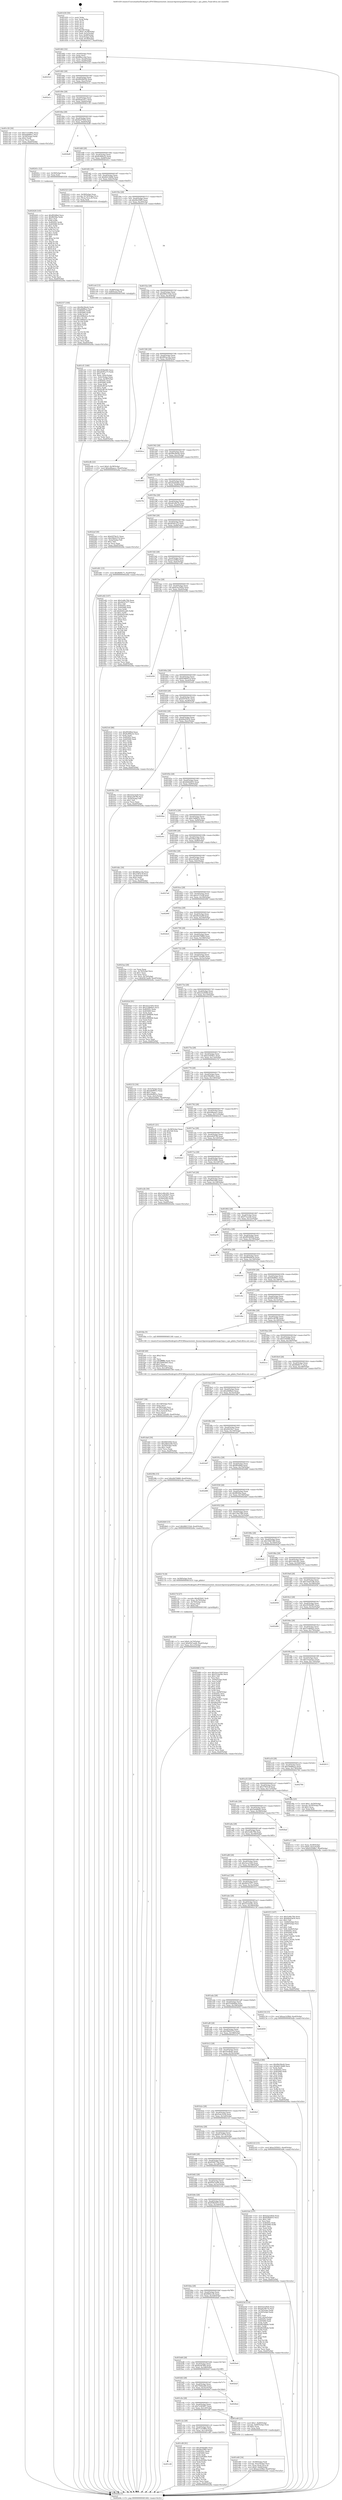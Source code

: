 digraph "0x401430" {
  label = "0x401430 (/mnt/c/Users/mathe/Desktop/tcc/POCII/binaries/extr_linuxarchpowerpcplatformsps3spu.c_spu_pdata_Final-ollvm.out::main(0))"
  labelloc = "t"
  node[shape=record]

  Entry [label="",width=0.3,height=0.3,shape=circle,fillcolor=black,style=filled]
  "0x401462" [label="{
     0x401462 [32]\l
     | [instrs]\l
     &nbsp;&nbsp;0x401462 \<+6\>: mov -0xa0(%rbp),%eax\l
     &nbsp;&nbsp;0x401468 \<+2\>: mov %eax,%ecx\l
     &nbsp;&nbsp;0x40146a \<+6\>: sub $0x86bcccbd,%ecx\l
     &nbsp;&nbsp;0x401470 \<+6\>: mov %eax,-0xa4(%rbp)\l
     &nbsp;&nbsp;0x401476 \<+6\>: mov %ecx,-0xa8(%rbp)\l
     &nbsp;&nbsp;0x40147c \<+6\>: je 0000000000402523 \<main+0x10f3\>\l
  }"]
  "0x402523" [label="{
     0x402523\l
  }", style=dashed]
  "0x401482" [label="{
     0x401482 [28]\l
     | [instrs]\l
     &nbsp;&nbsp;0x401482 \<+5\>: jmp 0000000000401487 \<main+0x57\>\l
     &nbsp;&nbsp;0x401487 \<+6\>: mov -0xa4(%rbp),%eax\l
     &nbsp;&nbsp;0x40148d \<+5\>: sub $0x8920b03b,%eax\l
     &nbsp;&nbsp;0x401492 \<+6\>: mov %eax,-0xac(%rbp)\l
     &nbsp;&nbsp;0x401498 \<+6\>: je 0000000000402e1c \<main+0x19ec\>\l
  }"]
  Exit [label="",width=0.3,height=0.3,shape=circle,fillcolor=black,style=filled,peripheries=2]
  "0x402e1c" [label="{
     0x402e1c\l
  }", style=dashed]
  "0x40149e" [label="{
     0x40149e [28]\l
     | [instrs]\l
     &nbsp;&nbsp;0x40149e \<+5\>: jmp 00000000004014a3 \<main+0x73\>\l
     &nbsp;&nbsp;0x4014a3 \<+6\>: mov -0xa4(%rbp),%eax\l
     &nbsp;&nbsp;0x4014a9 \<+5\>: sub $0x8aab1617,%eax\l
     &nbsp;&nbsp;0x4014ae \<+6\>: mov %eax,-0xb0(%rbp)\l
     &nbsp;&nbsp;0x4014b4 \<+6\>: je 0000000000401c50 \<main+0x820\>\l
  }"]
  "0x402428" [label="{
     0x402428 [145]\l
     | [instrs]\l
     &nbsp;&nbsp;0x402428 \<+5\>: mov $0xf9549bd,%ecx\l
     &nbsp;&nbsp;0x40242d \<+5\>: mov $0xffd3fda,%edx\l
     &nbsp;&nbsp;0x402432 \<+3\>: mov $0x1,%sil\l
     &nbsp;&nbsp;0x402435 \<+3\>: xor %r8d,%r8d\l
     &nbsp;&nbsp;0x402438 \<+8\>: mov 0x40505c,%r9d\l
     &nbsp;&nbsp;0x402440 \<+8\>: mov 0x405060,%r10d\l
     &nbsp;&nbsp;0x402448 \<+4\>: sub $0x1,%r8d\l
     &nbsp;&nbsp;0x40244c \<+3\>: mov %r9d,%r11d\l
     &nbsp;&nbsp;0x40244f \<+3\>: add %r8d,%r11d\l
     &nbsp;&nbsp;0x402452 \<+4\>: imul %r11d,%r9d\l
     &nbsp;&nbsp;0x402456 \<+4\>: and $0x1,%r9d\l
     &nbsp;&nbsp;0x40245a \<+4\>: cmp $0x0,%r9d\l
     &nbsp;&nbsp;0x40245e \<+3\>: sete %bl\l
     &nbsp;&nbsp;0x402461 \<+4\>: cmp $0xa,%r10d\l
     &nbsp;&nbsp;0x402465 \<+4\>: setl %r14b\l
     &nbsp;&nbsp;0x402469 \<+3\>: mov %bl,%r15b\l
     &nbsp;&nbsp;0x40246c \<+4\>: xor $0xff,%r15b\l
     &nbsp;&nbsp;0x402470 \<+3\>: mov %r14b,%r12b\l
     &nbsp;&nbsp;0x402473 \<+4\>: xor $0xff,%r12b\l
     &nbsp;&nbsp;0x402477 \<+4\>: xor $0x0,%sil\l
     &nbsp;&nbsp;0x40247b \<+3\>: mov %r15b,%r13b\l
     &nbsp;&nbsp;0x40247e \<+4\>: and $0x0,%r13b\l
     &nbsp;&nbsp;0x402482 \<+3\>: and %sil,%bl\l
     &nbsp;&nbsp;0x402485 \<+3\>: mov %r12b,%al\l
     &nbsp;&nbsp;0x402488 \<+2\>: and $0x0,%al\l
     &nbsp;&nbsp;0x40248a \<+3\>: and %sil,%r14b\l
     &nbsp;&nbsp;0x40248d \<+3\>: or %bl,%r13b\l
     &nbsp;&nbsp;0x402490 \<+3\>: or %r14b,%al\l
     &nbsp;&nbsp;0x402493 \<+3\>: xor %al,%r13b\l
     &nbsp;&nbsp;0x402496 \<+3\>: or %r12b,%r15b\l
     &nbsp;&nbsp;0x402499 \<+4\>: xor $0xff,%r15b\l
     &nbsp;&nbsp;0x40249d \<+4\>: or $0x0,%sil\l
     &nbsp;&nbsp;0x4024a1 \<+3\>: and %sil,%r15b\l
     &nbsp;&nbsp;0x4024a4 \<+3\>: or %r15b,%r13b\l
     &nbsp;&nbsp;0x4024a7 \<+4\>: test $0x1,%r13b\l
     &nbsp;&nbsp;0x4024ab \<+3\>: cmovne %edx,%ecx\l
     &nbsp;&nbsp;0x4024ae \<+6\>: mov %ecx,-0xa0(%rbp)\l
     &nbsp;&nbsp;0x4024b4 \<+5\>: jmp 0000000000402e8a \<main+0x1a5a\>\l
  }"]
  "0x401c50" [label="{
     0x401c50 [30]\l
     | [instrs]\l
     &nbsp;&nbsp;0x401c50 \<+5\>: mov $0x7c31080e,%eax\l
     &nbsp;&nbsp;0x401c55 \<+5\>: mov $0xfa8d89e1,%ecx\l
     &nbsp;&nbsp;0x401c5a \<+3\>: mov -0x34(%rbp),%edx\l
     &nbsp;&nbsp;0x401c5d \<+3\>: cmp $0x2,%edx\l
     &nbsp;&nbsp;0x401c60 \<+3\>: cmovne %ecx,%eax\l
     &nbsp;&nbsp;0x401c63 \<+6\>: mov %eax,-0xa0(%rbp)\l
     &nbsp;&nbsp;0x401c69 \<+5\>: jmp 0000000000402e8a \<main+0x1a5a\>\l
  }"]
  "0x4014ba" [label="{
     0x4014ba [28]\l
     | [instrs]\l
     &nbsp;&nbsp;0x4014ba \<+5\>: jmp 00000000004014bf \<main+0x8f\>\l
     &nbsp;&nbsp;0x4014bf \<+6\>: mov -0xa4(%rbp),%eax\l
     &nbsp;&nbsp;0x4014c5 \<+5\>: sub $0x8acf7924,%eax\l
     &nbsp;&nbsp;0x4014ca \<+6\>: mov %eax,-0xb4(%rbp)\l
     &nbsp;&nbsp;0x4014d0 \<+6\>: je 0000000000402bd9 \<main+0x17a9\>\l
  }"]
  "0x402e8a" [label="{
     0x402e8a [5]\l
     | [instrs]\l
     &nbsp;&nbsp;0x402e8a \<+5\>: jmp 0000000000401462 \<main+0x32\>\l
  }"]
  "0x401430" [label="{
     0x401430 [50]\l
     | [instrs]\l
     &nbsp;&nbsp;0x401430 \<+1\>: push %rbp\l
     &nbsp;&nbsp;0x401431 \<+3\>: mov %rsp,%rbp\l
     &nbsp;&nbsp;0x401434 \<+2\>: push %r15\l
     &nbsp;&nbsp;0x401436 \<+2\>: push %r14\l
     &nbsp;&nbsp;0x401438 \<+2\>: push %r13\l
     &nbsp;&nbsp;0x40143a \<+2\>: push %r12\l
     &nbsp;&nbsp;0x40143c \<+1\>: push %rbx\l
     &nbsp;&nbsp;0x40143d \<+7\>: sub $0x1b8,%rsp\l
     &nbsp;&nbsp;0x401444 \<+7\>: movl $0x0,-0x38(%rbp)\l
     &nbsp;&nbsp;0x40144b \<+3\>: mov %edi,-0x3c(%rbp)\l
     &nbsp;&nbsp;0x40144e \<+4\>: mov %rsi,-0x48(%rbp)\l
     &nbsp;&nbsp;0x401452 \<+3\>: mov -0x3c(%rbp),%edi\l
     &nbsp;&nbsp;0x401455 \<+3\>: mov %edi,-0x34(%rbp)\l
     &nbsp;&nbsp;0x401458 \<+10\>: movl $0x8aab1617,-0xa0(%rbp)\l
  }"]
  "0x402337" [label="{
     0x402337 [100]\l
     | [instrs]\l
     &nbsp;&nbsp;0x402337 \<+5\>: mov $0x99e58e44,%edx\l
     &nbsp;&nbsp;0x40233c \<+5\>: mov $0xa9d9be2,%esi\l
     &nbsp;&nbsp;0x402341 \<+8\>: mov 0x40505c,%r8d\l
     &nbsp;&nbsp;0x402349 \<+8\>: mov 0x405060,%r9d\l
     &nbsp;&nbsp;0x402351 \<+3\>: mov %r8d,%r10d\l
     &nbsp;&nbsp;0x402354 \<+7\>: add $0x1696eb1e,%r10d\l
     &nbsp;&nbsp;0x40235b \<+4\>: sub $0x1,%r10d\l
     &nbsp;&nbsp;0x40235f \<+7\>: sub $0x1696eb1e,%r10d\l
     &nbsp;&nbsp;0x402366 \<+4\>: imul %r10d,%r8d\l
     &nbsp;&nbsp;0x40236a \<+4\>: and $0x1,%r8d\l
     &nbsp;&nbsp;0x40236e \<+4\>: cmp $0x0,%r8d\l
     &nbsp;&nbsp;0x402372 \<+4\>: sete %r11b\l
     &nbsp;&nbsp;0x402376 \<+4\>: cmp $0xa,%r9d\l
     &nbsp;&nbsp;0x40237a \<+3\>: setl %bl\l
     &nbsp;&nbsp;0x40237d \<+3\>: mov %r11b,%r14b\l
     &nbsp;&nbsp;0x402380 \<+3\>: and %bl,%r14b\l
     &nbsp;&nbsp;0x402383 \<+3\>: xor %bl,%r11b\l
     &nbsp;&nbsp;0x402386 \<+3\>: or %r11b,%r14b\l
     &nbsp;&nbsp;0x402389 \<+4\>: test $0x1,%r14b\l
     &nbsp;&nbsp;0x40238d \<+3\>: cmovne %esi,%edx\l
     &nbsp;&nbsp;0x402390 \<+6\>: mov %edx,-0xa0(%rbp)\l
     &nbsp;&nbsp;0x402396 \<+5\>: jmp 0000000000402e8a \<main+0x1a5a\>\l
  }"]
  "0x402bd9" [label="{
     0x402bd9\l
  }", style=dashed]
  "0x4014d6" [label="{
     0x4014d6 [28]\l
     | [instrs]\l
     &nbsp;&nbsp;0x4014d6 \<+5\>: jmp 00000000004014db \<main+0xab\>\l
     &nbsp;&nbsp;0x4014db \<+6\>: mov -0xa4(%rbp),%eax\l
     &nbsp;&nbsp;0x4014e1 \<+5\>: sub $0x8c999a32,%eax\l
     &nbsp;&nbsp;0x4014e6 \<+6\>: mov %eax,-0xb8(%rbp)\l
     &nbsp;&nbsp;0x4014ec \<+6\>: je 000000000040241c \<main+0xfec\>\l
  }"]
  "0x402198" [label="{
     0x402198 [28]\l
     | [instrs]\l
     &nbsp;&nbsp;0x402198 \<+7\>: movl $0x0,-0x74(%rbp)\l
     &nbsp;&nbsp;0x40219f \<+10\>: movl $0x65b7aa06,-0xa0(%rbp)\l
     &nbsp;&nbsp;0x4021a9 \<+6\>: mov %eax,-0x1cc(%rbp)\l
     &nbsp;&nbsp;0x4021af \<+5\>: jmp 0000000000402e8a \<main+0x1a5a\>\l
  }"]
  "0x40241c" [label="{
     0x40241c [12]\l
     | [instrs]\l
     &nbsp;&nbsp;0x40241c \<+4\>: mov -0x58(%rbp),%rax\l
     &nbsp;&nbsp;0x402420 \<+3\>: mov %rax,%rdi\l
     &nbsp;&nbsp;0x402423 \<+5\>: call 0000000000401030 \<free@plt\>\l
     | [calls]\l
     &nbsp;&nbsp;0x401030 \{1\} (unknown)\l
  }"]
  "0x4014f2" [label="{
     0x4014f2 [28]\l
     | [instrs]\l
     &nbsp;&nbsp;0x4014f2 \<+5\>: jmp 00000000004014f7 \<main+0xc7\>\l
     &nbsp;&nbsp;0x4014f7 \<+6\>: mov -0xa4(%rbp),%eax\l
     &nbsp;&nbsp;0x4014fd \<+5\>: sub $0x8d214b86,%eax\l
     &nbsp;&nbsp;0x401502 \<+6\>: mov %eax,-0xbc(%rbp)\l
     &nbsp;&nbsp;0x401508 \<+6\>: je 0000000000402323 \<main+0xef3\>\l
  }"]
  "0x40217d" [label="{
     0x40217d [27]\l
     | [instrs]\l
     &nbsp;&nbsp;0x40217d \<+10\>: movabs $0x4030d1,%rdi\l
     &nbsp;&nbsp;0x402187 \<+4\>: mov %rax,-0x70(%rbp)\l
     &nbsp;&nbsp;0x40218b \<+4\>: mov -0x70(%rbp),%rax\l
     &nbsp;&nbsp;0x40218f \<+2\>: mov (%rax),%esi\l
     &nbsp;&nbsp;0x402191 \<+2\>: mov $0x0,%al\l
     &nbsp;&nbsp;0x402193 \<+5\>: call 0000000000401040 \<printf@plt\>\l
     | [calls]\l
     &nbsp;&nbsp;0x401040 \{1\} (unknown)\l
  }"]
  "0x402323" [label="{
     0x402323 [20]\l
     | [instrs]\l
     &nbsp;&nbsp;0x402323 \<+4\>: mov -0x58(%rbp),%rax\l
     &nbsp;&nbsp;0x402327 \<+4\>: movslq -0x74(%rbp),%rcx\l
     &nbsp;&nbsp;0x40232b \<+4\>: mov (%rax,%rcx,8),%rax\l
     &nbsp;&nbsp;0x40232f \<+3\>: mov %rax,%rdi\l
     &nbsp;&nbsp;0x402332 \<+5\>: call 0000000000401030 \<free@plt\>\l
     | [calls]\l
     &nbsp;&nbsp;0x401030 \{1\} (unknown)\l
  }"]
  "0x40150e" [label="{
     0x40150e [28]\l
     | [instrs]\l
     &nbsp;&nbsp;0x40150e \<+5\>: jmp 0000000000401513 \<main+0xe3\>\l
     &nbsp;&nbsp;0x401513 \<+6\>: mov -0xa4(%rbp),%eax\l
     &nbsp;&nbsp;0x401519 \<+5\>: sub $0x94cf38f5,%eax\l
     &nbsp;&nbsp;0x40151e \<+6\>: mov %eax,-0xc0(%rbp)\l
     &nbsp;&nbsp;0x401524 \<+6\>: je 0000000000401ce4 \<main+0x8b4\>\l
  }"]
  "0x402007" [label="{
     0x402007 [38]\l
     | [instrs]\l
     &nbsp;&nbsp;0x402007 \<+6\>: mov -0x1c8(%rbp),%ecx\l
     &nbsp;&nbsp;0x40200d \<+3\>: imul %eax,%ecx\l
     &nbsp;&nbsp;0x402010 \<+4\>: mov -0x58(%rbp),%rsi\l
     &nbsp;&nbsp;0x402014 \<+4\>: movslq -0x5c(%rbp),%rdi\l
     &nbsp;&nbsp;0x402018 \<+4\>: mov (%rsi,%rdi,8),%rsi\l
     &nbsp;&nbsp;0x40201c \<+2\>: mov %ecx,(%rsi)\l
     &nbsp;&nbsp;0x40201e \<+10\>: movl $0xd752ea90,-0xa0(%rbp)\l
     &nbsp;&nbsp;0x402028 \<+5\>: jmp 0000000000402e8a \<main+0x1a5a\>\l
  }"]
  "0x401ce4" [label="{
     0x401ce4 [13]\l
     | [instrs]\l
     &nbsp;&nbsp;0x401ce4 \<+4\>: mov -0x48(%rbp),%rax\l
     &nbsp;&nbsp;0x401ce8 \<+4\>: mov 0x8(%rax),%rdi\l
     &nbsp;&nbsp;0x401cec \<+5\>: call 0000000000401060 \<atoi@plt\>\l
     | [calls]\l
     &nbsp;&nbsp;0x401060 \{1\} (unknown)\l
  }"]
  "0x40152a" [label="{
     0x40152a [28]\l
     | [instrs]\l
     &nbsp;&nbsp;0x40152a \<+5\>: jmp 000000000040152f \<main+0xff\>\l
     &nbsp;&nbsp;0x40152f \<+6\>: mov -0xa4(%rbp),%eax\l
     &nbsp;&nbsp;0x401535 \<+5\>: sub $0x966151b4,%eax\l
     &nbsp;&nbsp;0x40153a \<+6\>: mov %eax,-0xc4(%rbp)\l
     &nbsp;&nbsp;0x401540 \<+6\>: je 0000000000402cdb \<main+0x18ab\>\l
  }"]
  "0x401fdf" [label="{
     0x401fdf [40]\l
     | [instrs]\l
     &nbsp;&nbsp;0x401fdf \<+5\>: mov $0x2,%ecx\l
     &nbsp;&nbsp;0x401fe4 \<+1\>: cltd\l
     &nbsp;&nbsp;0x401fe5 \<+2\>: idiv %ecx\l
     &nbsp;&nbsp;0x401fe7 \<+6\>: imul $0xfffffffe,%edx,%ecx\l
     &nbsp;&nbsp;0x401fed \<+6\>: add $0x20095493,%ecx\l
     &nbsp;&nbsp;0x401ff3 \<+3\>: add $0x1,%ecx\l
     &nbsp;&nbsp;0x401ff6 \<+6\>: sub $0x20095493,%ecx\l
     &nbsp;&nbsp;0x401ffc \<+6\>: mov %ecx,-0x1c8(%rbp)\l
     &nbsp;&nbsp;0x402002 \<+5\>: call 0000000000401160 \<next_i\>\l
     | [calls]\l
     &nbsp;&nbsp;0x401160 \{1\} (/mnt/c/Users/mathe/Desktop/tcc/POCII/binaries/extr_linuxarchpowerpcplatformsps3spu.c_spu_pdata_Final-ollvm.out::next_i)\l
  }"]
  "0x402cdb" [label="{
     0x402cdb [22]\l
     | [instrs]\l
     &nbsp;&nbsp;0x402cdb \<+7\>: movl $0x0,-0x38(%rbp)\l
     &nbsp;&nbsp;0x402ce2 \<+10\>: movl $0xed9aaecc,-0xa0(%rbp)\l
     &nbsp;&nbsp;0x402cec \<+5\>: jmp 0000000000402e8a \<main+0x1a5a\>\l
  }"]
  "0x401546" [label="{
     0x401546 [28]\l
     | [instrs]\l
     &nbsp;&nbsp;0x401546 \<+5\>: jmp 000000000040154b \<main+0x11b\>\l
     &nbsp;&nbsp;0x40154b \<+6\>: mov -0xa4(%rbp),%eax\l
     &nbsp;&nbsp;0x401551 \<+5\>: sub $0x985acc0a,%eax\l
     &nbsp;&nbsp;0x401556 \<+6\>: mov %eax,-0xc8(%rbp)\l
     &nbsp;&nbsp;0x40155c \<+6\>: je 0000000000402bca \<main+0x179a\>\l
  }"]
  "0x401e60" [label="{
     0x401e60 [34]\l
     | [instrs]\l
     &nbsp;&nbsp;0x401e60 \<+4\>: mov -0x58(%rbp),%rdi\l
     &nbsp;&nbsp;0x401e64 \<+4\>: movslq -0x5c(%rbp),%rcx\l
     &nbsp;&nbsp;0x401e68 \<+4\>: mov %rax,(%rdi,%rcx,8)\l
     &nbsp;&nbsp;0x401e6c \<+7\>: movl $0x0,-0x64(%rbp)\l
     &nbsp;&nbsp;0x401e73 \<+10\>: movl $0xaa1d3fbd,-0xa0(%rbp)\l
     &nbsp;&nbsp;0x401e7d \<+5\>: jmp 0000000000402e8a \<main+0x1a5a\>\l
  }"]
  "0x402bca" [label="{
     0x402bca\l
  }", style=dashed]
  "0x401562" [label="{
     0x401562 [28]\l
     | [instrs]\l
     &nbsp;&nbsp;0x401562 \<+5\>: jmp 0000000000401567 \<main+0x137\>\l
     &nbsp;&nbsp;0x401567 \<+6\>: mov -0xa4(%rbp),%eax\l
     &nbsp;&nbsp;0x40156d \<+5\>: sub $0x99e58e44,%eax\l
     &nbsp;&nbsp;0x401572 \<+6\>: mov %eax,-0xcc(%rbp)\l
     &nbsp;&nbsp;0x401578 \<+6\>: je 0000000000402d65 \<main+0x1935\>\l
  }"]
  "0x401e11" [label="{
     0x401e11 [26]\l
     | [instrs]\l
     &nbsp;&nbsp;0x401e11 \<+4\>: mov %rax,-0x58(%rbp)\l
     &nbsp;&nbsp;0x401e15 \<+7\>: movl $0x0,-0x5c(%rbp)\l
     &nbsp;&nbsp;0x401e1c \<+10\>: movl $0xf3256fb1,-0xa0(%rbp)\l
     &nbsp;&nbsp;0x401e26 \<+5\>: jmp 0000000000402e8a \<main+0x1a5a\>\l
  }"]
  "0x402d65" [label="{
     0x402d65\l
  }", style=dashed]
  "0x40157e" [label="{
     0x40157e [28]\l
     | [instrs]\l
     &nbsp;&nbsp;0x40157e \<+5\>: jmp 0000000000401583 \<main+0x153\>\l
     &nbsp;&nbsp;0x401583 \<+6\>: mov -0xa4(%rbp),%eax\l
     &nbsp;&nbsp;0x401589 \<+5\>: sub $0xa0eb0e62,%eax\l
     &nbsp;&nbsp;0x40158e \<+6\>: mov %eax,-0xd0(%rbp)\l
     &nbsp;&nbsp;0x401594 \<+6\>: je 00000000004027fe \<main+0x13ce\>\l
  }"]
  "0x401cf1" [label="{
     0x401cf1 [160]\l
     | [instrs]\l
     &nbsp;&nbsp;0x401cf1 \<+5\>: mov $0x2939a085,%ecx\l
     &nbsp;&nbsp;0x401cf6 \<+5\>: mov $0xa6381a75,%edx\l
     &nbsp;&nbsp;0x401cfb \<+3\>: mov $0x1,%sil\l
     &nbsp;&nbsp;0x401cfe \<+3\>: mov %eax,-0x4c(%rbp)\l
     &nbsp;&nbsp;0x401d01 \<+3\>: mov -0x4c(%rbp),%eax\l
     &nbsp;&nbsp;0x401d04 \<+3\>: mov %eax,-0x30(%rbp)\l
     &nbsp;&nbsp;0x401d07 \<+7\>: mov 0x40505c,%eax\l
     &nbsp;&nbsp;0x401d0e \<+8\>: mov 0x405060,%r8d\l
     &nbsp;&nbsp;0x401d16 \<+3\>: mov %eax,%r9d\l
     &nbsp;&nbsp;0x401d19 \<+7\>: add $0xf5cf87a0,%r9d\l
     &nbsp;&nbsp;0x401d20 \<+4\>: sub $0x1,%r9d\l
     &nbsp;&nbsp;0x401d24 \<+7\>: sub $0xf5cf87a0,%r9d\l
     &nbsp;&nbsp;0x401d2b \<+4\>: imul %r9d,%eax\l
     &nbsp;&nbsp;0x401d2f \<+3\>: and $0x1,%eax\l
     &nbsp;&nbsp;0x401d32 \<+3\>: cmp $0x0,%eax\l
     &nbsp;&nbsp;0x401d35 \<+4\>: sete %r10b\l
     &nbsp;&nbsp;0x401d39 \<+4\>: cmp $0xa,%r8d\l
     &nbsp;&nbsp;0x401d3d \<+4\>: setl %r11b\l
     &nbsp;&nbsp;0x401d41 \<+3\>: mov %r10b,%bl\l
     &nbsp;&nbsp;0x401d44 \<+3\>: xor $0xff,%bl\l
     &nbsp;&nbsp;0x401d47 \<+3\>: mov %r11b,%r14b\l
     &nbsp;&nbsp;0x401d4a \<+4\>: xor $0xff,%r14b\l
     &nbsp;&nbsp;0x401d4e \<+4\>: xor $0x1,%sil\l
     &nbsp;&nbsp;0x401d52 \<+3\>: mov %bl,%r15b\l
     &nbsp;&nbsp;0x401d55 \<+4\>: and $0xff,%r15b\l
     &nbsp;&nbsp;0x401d59 \<+3\>: and %sil,%r10b\l
     &nbsp;&nbsp;0x401d5c \<+3\>: mov %r14b,%r12b\l
     &nbsp;&nbsp;0x401d5f \<+4\>: and $0xff,%r12b\l
     &nbsp;&nbsp;0x401d63 \<+3\>: and %sil,%r11b\l
     &nbsp;&nbsp;0x401d66 \<+3\>: or %r10b,%r15b\l
     &nbsp;&nbsp;0x401d69 \<+3\>: or %r11b,%r12b\l
     &nbsp;&nbsp;0x401d6c \<+3\>: xor %r12b,%r15b\l
     &nbsp;&nbsp;0x401d6f \<+3\>: or %r14b,%bl\l
     &nbsp;&nbsp;0x401d72 \<+3\>: xor $0xff,%bl\l
     &nbsp;&nbsp;0x401d75 \<+4\>: or $0x1,%sil\l
     &nbsp;&nbsp;0x401d79 \<+3\>: and %sil,%bl\l
     &nbsp;&nbsp;0x401d7c \<+3\>: or %bl,%r15b\l
     &nbsp;&nbsp;0x401d7f \<+4\>: test $0x1,%r15b\l
     &nbsp;&nbsp;0x401d83 \<+3\>: cmovne %edx,%ecx\l
     &nbsp;&nbsp;0x401d86 \<+6\>: mov %ecx,-0xa0(%rbp)\l
     &nbsp;&nbsp;0x401d8c \<+5\>: jmp 0000000000402e8a \<main+0x1a5a\>\l
  }"]
  "0x4027fe" [label="{
     0x4027fe\l
  }", style=dashed]
  "0x40159a" [label="{
     0x40159a [28]\l
     | [instrs]\l
     &nbsp;&nbsp;0x40159a \<+5\>: jmp 000000000040159f \<main+0x16f\>\l
     &nbsp;&nbsp;0x40159f \<+6\>: mov -0xa4(%rbp),%eax\l
     &nbsp;&nbsp;0x4015a5 \<+5\>: sub $0xa61d9c7b,%eax\l
     &nbsp;&nbsp;0x4015aa \<+6\>: mov %eax,-0xd4(%rbp)\l
     &nbsp;&nbsp;0x4015b0 \<+6\>: je 00000000004022af \<main+0xe7f\>\l
  }"]
  "0x401c46" [label="{
     0x401c46\l
  }", style=dashed]
  "0x4022af" [label="{
     0x4022af [30]\l
     | [instrs]\l
     &nbsp;&nbsp;0x4022af \<+5\>: mov $0xb5f79e31,%eax\l
     &nbsp;&nbsp;0x4022b4 \<+5\>: mov $0x59b0237d,%ecx\l
     &nbsp;&nbsp;0x4022b9 \<+3\>: mov -0x2a(%rbp),%dl\l
     &nbsp;&nbsp;0x4022bc \<+3\>: test $0x1,%dl\l
     &nbsp;&nbsp;0x4022bf \<+3\>: cmovne %ecx,%eax\l
     &nbsp;&nbsp;0x4022c2 \<+6\>: mov %eax,-0xa0(%rbp)\l
     &nbsp;&nbsp;0x4022c8 \<+5\>: jmp 0000000000402e8a \<main+0x1a5a\>\l
  }"]
  "0x4015b6" [label="{
     0x4015b6 [28]\l
     | [instrs]\l
     &nbsp;&nbsp;0x4015b6 \<+5\>: jmp 00000000004015bb \<main+0x18b\>\l
     &nbsp;&nbsp;0x4015bb \<+6\>: mov -0xa4(%rbp),%eax\l
     &nbsp;&nbsp;0x4015c1 \<+5\>: sub $0xa6381a75,%eax\l
     &nbsp;&nbsp;0x4015c6 \<+6\>: mov %eax,-0xd8(%rbp)\l
     &nbsp;&nbsp;0x4015cc \<+6\>: je 0000000000401d91 \<main+0x961\>\l
  }"]
  "0x401c89" [label="{
     0x401c89 [91]\l
     | [instrs]\l
     &nbsp;&nbsp;0x401c89 \<+5\>: mov $0x2939a085,%eax\l
     &nbsp;&nbsp;0x401c8e \<+5\>: mov $0x94cf38f5,%ecx\l
     &nbsp;&nbsp;0x401c93 \<+7\>: mov 0x40505c,%edx\l
     &nbsp;&nbsp;0x401c9a \<+7\>: mov 0x405060,%esi\l
     &nbsp;&nbsp;0x401ca1 \<+2\>: mov %edx,%edi\l
     &nbsp;&nbsp;0x401ca3 \<+6\>: add $0x3e2838de,%edi\l
     &nbsp;&nbsp;0x401ca9 \<+3\>: sub $0x1,%edi\l
     &nbsp;&nbsp;0x401cac \<+6\>: sub $0x3e2838de,%edi\l
     &nbsp;&nbsp;0x401cb2 \<+3\>: imul %edi,%edx\l
     &nbsp;&nbsp;0x401cb5 \<+3\>: and $0x1,%edx\l
     &nbsp;&nbsp;0x401cb8 \<+3\>: cmp $0x0,%edx\l
     &nbsp;&nbsp;0x401cbb \<+4\>: sete %r8b\l
     &nbsp;&nbsp;0x401cbf \<+3\>: cmp $0xa,%esi\l
     &nbsp;&nbsp;0x401cc2 \<+4\>: setl %r9b\l
     &nbsp;&nbsp;0x401cc6 \<+3\>: mov %r8b,%r10b\l
     &nbsp;&nbsp;0x401cc9 \<+3\>: and %r9b,%r10b\l
     &nbsp;&nbsp;0x401ccc \<+3\>: xor %r9b,%r8b\l
     &nbsp;&nbsp;0x401ccf \<+3\>: or %r8b,%r10b\l
     &nbsp;&nbsp;0x401cd2 \<+4\>: test $0x1,%r10b\l
     &nbsp;&nbsp;0x401cd6 \<+3\>: cmovne %ecx,%eax\l
     &nbsp;&nbsp;0x401cd9 \<+6\>: mov %eax,-0xa0(%rbp)\l
     &nbsp;&nbsp;0x401cdf \<+5\>: jmp 0000000000402e8a \<main+0x1a5a\>\l
  }"]
  "0x401d91" [label="{
     0x401d91 [15]\l
     | [instrs]\l
     &nbsp;&nbsp;0x401d91 \<+10\>: movl $0x8b69c71,-0xa0(%rbp)\l
     &nbsp;&nbsp;0x401d9b \<+5\>: jmp 0000000000402e8a \<main+0x1a5a\>\l
  }"]
  "0x4015d2" [label="{
     0x4015d2 [28]\l
     | [instrs]\l
     &nbsp;&nbsp;0x4015d2 \<+5\>: jmp 00000000004015d7 \<main+0x1a7\>\l
     &nbsp;&nbsp;0x4015d7 \<+6\>: mov -0xa4(%rbp),%eax\l
     &nbsp;&nbsp;0x4015dd \<+5\>: sub $0xaa1d3fbd,%eax\l
     &nbsp;&nbsp;0x4015e2 \<+6\>: mov %eax,-0xdc(%rbp)\l
     &nbsp;&nbsp;0x4015e8 \<+6\>: je 0000000000401e82 \<main+0xa52\>\l
  }"]
  "0x401c2a" [label="{
     0x401c2a [28]\l
     | [instrs]\l
     &nbsp;&nbsp;0x401c2a \<+5\>: jmp 0000000000401c2f \<main+0x7ff\>\l
     &nbsp;&nbsp;0x401c2f \<+6\>: mov -0xa4(%rbp),%eax\l
     &nbsp;&nbsp;0x401c35 \<+5\>: sub $0x7c31080e,%eax\l
     &nbsp;&nbsp;0x401c3a \<+6\>: mov %eax,-0x1c4(%rbp)\l
     &nbsp;&nbsp;0x401c40 \<+6\>: je 0000000000401c89 \<main+0x859\>\l
  }"]
  "0x401e82" [label="{
     0x401e82 [147]\l
     | [instrs]\l
     &nbsp;&nbsp;0x401e82 \<+5\>: mov $0x3cd6c70b,%eax\l
     &nbsp;&nbsp;0x401e87 \<+5\>: mov $0x4b527077,%ecx\l
     &nbsp;&nbsp;0x401e8c \<+2\>: mov $0x1,%dl\l
     &nbsp;&nbsp;0x401e8e \<+7\>: mov 0x40505c,%esi\l
     &nbsp;&nbsp;0x401e95 \<+7\>: mov 0x405060,%edi\l
     &nbsp;&nbsp;0x401e9c \<+3\>: mov %esi,%r8d\l
     &nbsp;&nbsp;0x401e9f \<+7\>: add $0x8292ca85,%r8d\l
     &nbsp;&nbsp;0x401ea6 \<+4\>: sub $0x1,%r8d\l
     &nbsp;&nbsp;0x401eaa \<+7\>: sub $0x8292ca85,%r8d\l
     &nbsp;&nbsp;0x401eb1 \<+4\>: imul %r8d,%esi\l
     &nbsp;&nbsp;0x401eb5 \<+3\>: and $0x1,%esi\l
     &nbsp;&nbsp;0x401eb8 \<+3\>: cmp $0x0,%esi\l
     &nbsp;&nbsp;0x401ebb \<+4\>: sete %r9b\l
     &nbsp;&nbsp;0x401ebf \<+3\>: cmp $0xa,%edi\l
     &nbsp;&nbsp;0x401ec2 \<+4\>: setl %r10b\l
     &nbsp;&nbsp;0x401ec6 \<+3\>: mov %r9b,%r11b\l
     &nbsp;&nbsp;0x401ec9 \<+4\>: xor $0xff,%r11b\l
     &nbsp;&nbsp;0x401ecd \<+3\>: mov %r10b,%bl\l
     &nbsp;&nbsp;0x401ed0 \<+3\>: xor $0xff,%bl\l
     &nbsp;&nbsp;0x401ed3 \<+3\>: xor $0x0,%dl\l
     &nbsp;&nbsp;0x401ed6 \<+3\>: mov %r11b,%r14b\l
     &nbsp;&nbsp;0x401ed9 \<+4\>: and $0x0,%r14b\l
     &nbsp;&nbsp;0x401edd \<+3\>: and %dl,%r9b\l
     &nbsp;&nbsp;0x401ee0 \<+3\>: mov %bl,%r15b\l
     &nbsp;&nbsp;0x401ee3 \<+4\>: and $0x0,%r15b\l
     &nbsp;&nbsp;0x401ee7 \<+3\>: and %dl,%r10b\l
     &nbsp;&nbsp;0x401eea \<+3\>: or %r9b,%r14b\l
     &nbsp;&nbsp;0x401eed \<+3\>: or %r10b,%r15b\l
     &nbsp;&nbsp;0x401ef0 \<+3\>: xor %r15b,%r14b\l
     &nbsp;&nbsp;0x401ef3 \<+3\>: or %bl,%r11b\l
     &nbsp;&nbsp;0x401ef6 \<+4\>: xor $0xff,%r11b\l
     &nbsp;&nbsp;0x401efa \<+3\>: or $0x0,%dl\l
     &nbsp;&nbsp;0x401efd \<+3\>: and %dl,%r11b\l
     &nbsp;&nbsp;0x401f00 \<+3\>: or %r11b,%r14b\l
     &nbsp;&nbsp;0x401f03 \<+4\>: test $0x1,%r14b\l
     &nbsp;&nbsp;0x401f07 \<+3\>: cmovne %ecx,%eax\l
     &nbsp;&nbsp;0x401f0a \<+6\>: mov %eax,-0xa0(%rbp)\l
     &nbsp;&nbsp;0x401f10 \<+5\>: jmp 0000000000402e8a \<main+0x1a5a\>\l
  }"]
  "0x4015ee" [label="{
     0x4015ee [28]\l
     | [instrs]\l
     &nbsp;&nbsp;0x4015ee \<+5\>: jmp 00000000004015f3 \<main+0x1c3\>\l
     &nbsp;&nbsp;0x4015f3 \<+6\>: mov -0xa4(%rbp),%eax\l
     &nbsp;&nbsp;0x4015f9 \<+5\>: sub $0xb3e22854,%eax\l
     &nbsp;&nbsp;0x4015fe \<+6\>: mov %eax,-0xe0(%rbp)\l
     &nbsp;&nbsp;0x401604 \<+6\>: je 0000000000402d56 \<main+0x1926\>\l
  }"]
  "0x401e49" [label="{
     0x401e49 [23]\l
     | [instrs]\l
     &nbsp;&nbsp;0x401e49 \<+7\>: movl $0x1,-0x60(%rbp)\l
     &nbsp;&nbsp;0x401e50 \<+4\>: movslq -0x60(%rbp),%rax\l
     &nbsp;&nbsp;0x401e54 \<+4\>: shl $0x2,%rax\l
     &nbsp;&nbsp;0x401e58 \<+3\>: mov %rax,%rdi\l
     &nbsp;&nbsp;0x401e5b \<+5\>: call 0000000000401050 \<malloc@plt\>\l
     | [calls]\l
     &nbsp;&nbsp;0x401050 \{1\} (unknown)\l
  }"]
  "0x402d56" [label="{
     0x402d56\l
  }", style=dashed]
  "0x40160a" [label="{
     0x40160a [28]\l
     | [instrs]\l
     &nbsp;&nbsp;0x40160a \<+5\>: jmp 000000000040160f \<main+0x1df\>\l
     &nbsp;&nbsp;0x40160f \<+6\>: mov -0xa4(%rbp),%eax\l
     &nbsp;&nbsp;0x401615 \<+5\>: sub $0xb586047d,%eax\l
     &nbsp;&nbsp;0x40161a \<+6\>: mov %eax,-0xe4(%rbp)\l
     &nbsp;&nbsp;0x401620 \<+6\>: je 0000000000402a9c \<main+0x166c\>\l
  }"]
  "0x401c0e" [label="{
     0x401c0e [28]\l
     | [instrs]\l
     &nbsp;&nbsp;0x401c0e \<+5\>: jmp 0000000000401c13 \<main+0x7e3\>\l
     &nbsp;&nbsp;0x401c13 \<+6\>: mov -0xa4(%rbp),%eax\l
     &nbsp;&nbsp;0x401c19 \<+5\>: sub $0x7a383607,%eax\l
     &nbsp;&nbsp;0x401c1e \<+6\>: mov %eax,-0x1c0(%rbp)\l
     &nbsp;&nbsp;0x401c24 \<+6\>: je 0000000000401e49 \<main+0xa19\>\l
  }"]
  "0x402a9c" [label="{
     0x402a9c\l
  }", style=dashed]
  "0x401626" [label="{
     0x401626 [28]\l
     | [instrs]\l
     &nbsp;&nbsp;0x401626 \<+5\>: jmp 000000000040162b \<main+0x1fb\>\l
     &nbsp;&nbsp;0x40162b \<+6\>: mov -0xa4(%rbp),%eax\l
     &nbsp;&nbsp;0x401631 \<+5\>: sub $0xb5f79e31,%eax\l
     &nbsp;&nbsp;0x401636 \<+6\>: mov %eax,-0xe8(%rbp)\l
     &nbsp;&nbsp;0x40163c \<+6\>: je 00000000004023c6 \<main+0xf96\>\l
  }"]
  "0x4028ed" [label="{
     0x4028ed\l
  }", style=dashed]
  "0x4023c6" [label="{
     0x4023c6 [86]\l
     | [instrs]\l
     &nbsp;&nbsp;0x4023c6 \<+5\>: mov $0xf9549bd,%eax\l
     &nbsp;&nbsp;0x4023cb \<+5\>: mov $0x8c999a32,%ecx\l
     &nbsp;&nbsp;0x4023d0 \<+2\>: xor %edx,%edx\l
     &nbsp;&nbsp;0x4023d2 \<+7\>: mov 0x40505c,%esi\l
     &nbsp;&nbsp;0x4023d9 \<+7\>: mov 0x405060,%edi\l
     &nbsp;&nbsp;0x4023e0 \<+3\>: sub $0x1,%edx\l
     &nbsp;&nbsp;0x4023e3 \<+3\>: mov %esi,%r8d\l
     &nbsp;&nbsp;0x4023e6 \<+3\>: add %edx,%r8d\l
     &nbsp;&nbsp;0x4023e9 \<+4\>: imul %r8d,%esi\l
     &nbsp;&nbsp;0x4023ed \<+3\>: and $0x1,%esi\l
     &nbsp;&nbsp;0x4023f0 \<+3\>: cmp $0x0,%esi\l
     &nbsp;&nbsp;0x4023f3 \<+4\>: sete %r9b\l
     &nbsp;&nbsp;0x4023f7 \<+3\>: cmp $0xa,%edi\l
     &nbsp;&nbsp;0x4023fa \<+4\>: setl %r10b\l
     &nbsp;&nbsp;0x4023fe \<+3\>: mov %r9b,%r11b\l
     &nbsp;&nbsp;0x402401 \<+3\>: and %r10b,%r11b\l
     &nbsp;&nbsp;0x402404 \<+3\>: xor %r10b,%r9b\l
     &nbsp;&nbsp;0x402407 \<+3\>: or %r9b,%r11b\l
     &nbsp;&nbsp;0x40240a \<+4\>: test $0x1,%r11b\l
     &nbsp;&nbsp;0x40240e \<+3\>: cmovne %ecx,%eax\l
     &nbsp;&nbsp;0x402411 \<+6\>: mov %eax,-0xa0(%rbp)\l
     &nbsp;&nbsp;0x402417 \<+5\>: jmp 0000000000402e8a \<main+0x1a5a\>\l
  }"]
  "0x401642" [label="{
     0x401642 [28]\l
     | [instrs]\l
     &nbsp;&nbsp;0x401642 \<+5\>: jmp 0000000000401647 \<main+0x217\>\l
     &nbsp;&nbsp;0x401647 \<+6\>: mov -0xa4(%rbp),%eax\l
     &nbsp;&nbsp;0x40164d \<+5\>: sub $0xb9a43b54,%eax\l
     &nbsp;&nbsp;0x401652 \<+6\>: mov %eax,-0xec(%rbp)\l
     &nbsp;&nbsp;0x401658 \<+6\>: je 0000000000401fbc \<main+0xb8c\>\l
  }"]
  "0x401bf2" [label="{
     0x401bf2 [28]\l
     | [instrs]\l
     &nbsp;&nbsp;0x401bf2 \<+5\>: jmp 0000000000401bf7 \<main+0x7c7\>\l
     &nbsp;&nbsp;0x401bf7 \<+6\>: mov -0xa4(%rbp),%eax\l
     &nbsp;&nbsp;0x401bfd \<+5\>: sub $0x7049a2b6,%eax\l
     &nbsp;&nbsp;0x401c02 \<+6\>: mov %eax,-0x1bc(%rbp)\l
     &nbsp;&nbsp;0x401c08 \<+6\>: je 00000000004028ed \<main+0x14bd\>\l
  }"]
  "0x401fbc" [label="{
     0x401fbc [30]\l
     | [instrs]\l
     &nbsp;&nbsp;0x401fbc \<+5\>: mov $0x5e4c5228,%eax\l
     &nbsp;&nbsp;0x401fc1 \<+5\>: mov $0xfce3879b,%ecx\l
     &nbsp;&nbsp;0x401fc6 \<+3\>: mov -0x2b(%rbp),%dl\l
     &nbsp;&nbsp;0x401fc9 \<+3\>: test $0x1,%dl\l
     &nbsp;&nbsp;0x401fcc \<+3\>: cmovne %ecx,%eax\l
     &nbsp;&nbsp;0x401fcf \<+6\>: mov %eax,-0xa0(%rbp)\l
     &nbsp;&nbsp;0x401fd5 \<+5\>: jmp 0000000000402e8a \<main+0x1a5a\>\l
  }"]
  "0x40165e" [label="{
     0x40165e [28]\l
     | [instrs]\l
     &nbsp;&nbsp;0x40165e \<+5\>: jmp 0000000000401663 \<main+0x233\>\l
     &nbsp;&nbsp;0x401663 \<+6\>: mov -0xa4(%rbp),%eax\l
     &nbsp;&nbsp;0x401669 \<+5\>: sub $0xbb9eb053,%eax\l
     &nbsp;&nbsp;0x40166e \<+6\>: mov %eax,-0xf0(%rbp)\l
     &nbsp;&nbsp;0x401674 \<+6\>: je 00000000004029ae \<main+0x157e\>\l
  }"]
  "0x402b2f" [label="{
     0x402b2f\l
  }", style=dashed]
  "0x4029ae" [label="{
     0x4029ae\l
  }", style=dashed]
  "0x40167a" [label="{
     0x40167a [28]\l
     | [instrs]\l
     &nbsp;&nbsp;0x40167a \<+5\>: jmp 000000000040167f \<main+0x24f\>\l
     &nbsp;&nbsp;0x40167f \<+6\>: mov -0xa4(%rbp),%eax\l
     &nbsp;&nbsp;0x401685 \<+5\>: sub $0xc349823c,%eax\l
     &nbsp;&nbsp;0x40168a \<+6\>: mov %eax,-0xf4(%rbp)\l
     &nbsp;&nbsp;0x401690 \<+6\>: je 0000000000402c6c \<main+0x183c\>\l
  }"]
  "0x401bd6" [label="{
     0x401bd6 [28]\l
     | [instrs]\l
     &nbsp;&nbsp;0x401bd6 \<+5\>: jmp 0000000000401bdb \<main+0x7ab\>\l
     &nbsp;&nbsp;0x401bdb \<+6\>: mov -0xa4(%rbp),%eax\l
     &nbsp;&nbsp;0x401be1 \<+5\>: sub $0x6a367f64,%eax\l
     &nbsp;&nbsp;0x401be6 \<+6\>: mov %eax,-0x1b8(%rbp)\l
     &nbsp;&nbsp;0x401bec \<+6\>: je 0000000000402b2f \<main+0x16ff\>\l
  }"]
  "0x402c6c" [label="{
     0x402c6c\l
  }", style=dashed]
  "0x401696" [label="{
     0x401696 [28]\l
     | [instrs]\l
     &nbsp;&nbsp;0x401696 \<+5\>: jmp 000000000040169b \<main+0x26b\>\l
     &nbsp;&nbsp;0x40169b \<+6\>: mov -0xa4(%rbp),%eax\l
     &nbsp;&nbsp;0x4016a1 \<+5\>: sub $0xc682e2d0,%eax\l
     &nbsp;&nbsp;0x4016a6 \<+6\>: mov %eax,-0xf8(%rbp)\l
     &nbsp;&nbsp;0x4016ac \<+6\>: je 0000000000401ddc \<main+0x9ac\>\l
  }"]
  "0x402ba0" [label="{
     0x402ba0\l
  }", style=dashed]
  "0x401ddc" [label="{
     0x401ddc [30]\l
     | [instrs]\l
     &nbsp;&nbsp;0x401ddc \<+5\>: mov $0x985acc0a,%eax\l
     &nbsp;&nbsp;0x401de1 \<+5\>: mov $0x37f03c3f,%ecx\l
     &nbsp;&nbsp;0x401de6 \<+3\>: mov -0x30(%rbp),%edx\l
     &nbsp;&nbsp;0x401de9 \<+3\>: cmp $0x0,%edx\l
     &nbsp;&nbsp;0x401dec \<+3\>: cmove %ecx,%eax\l
     &nbsp;&nbsp;0x401def \<+6\>: mov %eax,-0xa0(%rbp)\l
     &nbsp;&nbsp;0x401df5 \<+5\>: jmp 0000000000402e8a \<main+0x1a5a\>\l
  }"]
  "0x4016b2" [label="{
     0x4016b2 [28]\l
     | [instrs]\l
     &nbsp;&nbsp;0x4016b2 \<+5\>: jmp 00000000004016b7 \<main+0x287\>\l
     &nbsp;&nbsp;0x4016b7 \<+6\>: mov -0xa4(%rbp),%eax\l
     &nbsp;&nbsp;0x4016bd \<+5\>: sub $0xce2fca90,%eax\l
     &nbsp;&nbsp;0x4016c2 \<+6\>: mov %eax,-0xfc(%rbp)\l
     &nbsp;&nbsp;0x4016c8 \<+6\>: je 00000000004027a8 \<main+0x1378\>\l
  }"]
  "0x401bba" [label="{
     0x401bba [28]\l
     | [instrs]\l
     &nbsp;&nbsp;0x401bba \<+5\>: jmp 0000000000401bbf \<main+0x78f\>\l
     &nbsp;&nbsp;0x401bbf \<+6\>: mov -0xa4(%rbp),%eax\l
     &nbsp;&nbsp;0x401bc5 \<+5\>: sub $0x68f4cc3b,%eax\l
     &nbsp;&nbsp;0x401bca \<+6\>: mov %eax,-0x1b4(%rbp)\l
     &nbsp;&nbsp;0x401bd0 \<+6\>: je 0000000000402ba0 \<main+0x1770\>\l
  }"]
  "0x4027a8" [label="{
     0x4027a8\l
  }", style=dashed]
  "0x4016ce" [label="{
     0x4016ce [28]\l
     | [instrs]\l
     &nbsp;&nbsp;0x4016ce \<+5\>: jmp 00000000004016d3 \<main+0x2a3\>\l
     &nbsp;&nbsp;0x4016d3 \<+6\>: mov -0xa4(%rbp),%eax\l
     &nbsp;&nbsp;0x4016d9 \<+5\>: sub $0xce715cdf,%eax\l
     &nbsp;&nbsp;0x4016de \<+6\>: mov %eax,-0x100(%rbp)\l
     &nbsp;&nbsp;0x4016e4 \<+6\>: je 000000000040290f \<main+0x14df\>\l
  }"]
  "0x40223d" [label="{
     0x40223d [114]\l
     | [instrs]\l
     &nbsp;&nbsp;0x40223d \<+5\>: mov $0xb3e22854,%eax\l
     &nbsp;&nbsp;0x402242 \<+5\>: mov $0xa61d9c7b,%ecx\l
     &nbsp;&nbsp;0x402247 \<+3\>: mov -0x74(%rbp),%edx\l
     &nbsp;&nbsp;0x40224a \<+3\>: cmp -0x50(%rbp),%edx\l
     &nbsp;&nbsp;0x40224d \<+4\>: setl %sil\l
     &nbsp;&nbsp;0x402251 \<+4\>: and $0x1,%sil\l
     &nbsp;&nbsp;0x402255 \<+4\>: mov %sil,-0x2a(%rbp)\l
     &nbsp;&nbsp;0x402259 \<+7\>: mov 0x40505c,%edx\l
     &nbsp;&nbsp;0x402260 \<+7\>: mov 0x405060,%edi\l
     &nbsp;&nbsp;0x402267 \<+3\>: mov %edx,%r8d\l
     &nbsp;&nbsp;0x40226a \<+7\>: add $0x68348bde,%r8d\l
     &nbsp;&nbsp;0x402271 \<+4\>: sub $0x1,%r8d\l
     &nbsp;&nbsp;0x402275 \<+7\>: sub $0x68348bde,%r8d\l
     &nbsp;&nbsp;0x40227c \<+4\>: imul %r8d,%edx\l
     &nbsp;&nbsp;0x402280 \<+3\>: and $0x1,%edx\l
     &nbsp;&nbsp;0x402283 \<+3\>: cmp $0x0,%edx\l
     &nbsp;&nbsp;0x402286 \<+4\>: sete %sil\l
     &nbsp;&nbsp;0x40228a \<+3\>: cmp $0xa,%edi\l
     &nbsp;&nbsp;0x40228d \<+4\>: setl %r9b\l
     &nbsp;&nbsp;0x402291 \<+3\>: mov %sil,%r10b\l
     &nbsp;&nbsp;0x402294 \<+3\>: and %r9b,%r10b\l
     &nbsp;&nbsp;0x402297 \<+3\>: xor %r9b,%sil\l
     &nbsp;&nbsp;0x40229a \<+3\>: or %sil,%r10b\l
     &nbsp;&nbsp;0x40229d \<+4\>: test $0x1,%r10b\l
     &nbsp;&nbsp;0x4022a1 \<+3\>: cmovne %ecx,%eax\l
     &nbsp;&nbsp;0x4022a4 \<+6\>: mov %eax,-0xa0(%rbp)\l
     &nbsp;&nbsp;0x4022aa \<+5\>: jmp 0000000000402e8a \<main+0x1a5a\>\l
  }"]
  "0x40290f" [label="{
     0x40290f\l
  }", style=dashed]
  "0x4016ea" [label="{
     0x4016ea [28]\l
     | [instrs]\l
     &nbsp;&nbsp;0x4016ea \<+5\>: jmp 00000000004016ef \<main+0x2bf\>\l
     &nbsp;&nbsp;0x4016ef \<+6\>: mov -0xa4(%rbp),%eax\l
     &nbsp;&nbsp;0x4016f5 \<+5\>: sub $0xd0e5ae9f,%eax\l
     &nbsp;&nbsp;0x4016fa \<+6\>: mov %eax,-0x104(%rbp)\l
     &nbsp;&nbsp;0x401700 \<+6\>: je 00000000004024c8 \<main+0x1098\>\l
  }"]
  "0x401b9e" [label="{
     0x401b9e [28]\l
     | [instrs]\l
     &nbsp;&nbsp;0x401b9e \<+5\>: jmp 0000000000401ba3 \<main+0x773\>\l
     &nbsp;&nbsp;0x401ba3 \<+6\>: mov -0xa4(%rbp),%eax\l
     &nbsp;&nbsp;0x401ba9 \<+5\>: sub $0x65fb4455,%eax\l
     &nbsp;&nbsp;0x401bae \<+6\>: mov %eax,-0x1b0(%rbp)\l
     &nbsp;&nbsp;0x401bb4 \<+6\>: je 000000000040223d \<main+0xe0d\>\l
  }"]
  "0x4024c8" [label="{
     0x4024c8\l
  }", style=dashed]
  "0x401706" [label="{
     0x401706 [28]\l
     | [instrs]\l
     &nbsp;&nbsp;0x401706 \<+5\>: jmp 000000000040170b \<main+0x2db\>\l
     &nbsp;&nbsp;0x40170b \<+6\>: mov -0xa4(%rbp),%eax\l
     &nbsp;&nbsp;0x401711 \<+5\>: sub $0xd4476869,%eax\l
     &nbsp;&nbsp;0x401716 \<+6\>: mov %eax,-0x108(%rbp)\l
     &nbsp;&nbsp;0x40171c \<+6\>: je 00000000004023aa \<main+0xf7a\>\l
  }"]
  "0x4021b4" [label="{
     0x4021b4 [137]\l
     | [instrs]\l
     &nbsp;&nbsp;0x4021b4 \<+5\>: mov $0xb3e22854,%eax\l
     &nbsp;&nbsp;0x4021b9 \<+5\>: mov $0x65fb4455,%ecx\l
     &nbsp;&nbsp;0x4021be \<+2\>: mov $0x1,%dl\l
     &nbsp;&nbsp;0x4021c0 \<+2\>: xor %esi,%esi\l
     &nbsp;&nbsp;0x4021c2 \<+7\>: mov 0x40505c,%edi\l
     &nbsp;&nbsp;0x4021c9 \<+8\>: mov 0x405060,%r8d\l
     &nbsp;&nbsp;0x4021d1 \<+3\>: sub $0x1,%esi\l
     &nbsp;&nbsp;0x4021d4 \<+3\>: mov %edi,%r9d\l
     &nbsp;&nbsp;0x4021d7 \<+3\>: add %esi,%r9d\l
     &nbsp;&nbsp;0x4021da \<+4\>: imul %r9d,%edi\l
     &nbsp;&nbsp;0x4021de \<+3\>: and $0x1,%edi\l
     &nbsp;&nbsp;0x4021e1 \<+3\>: cmp $0x0,%edi\l
     &nbsp;&nbsp;0x4021e4 \<+4\>: sete %r10b\l
     &nbsp;&nbsp;0x4021e8 \<+4\>: cmp $0xa,%r8d\l
     &nbsp;&nbsp;0x4021ec \<+4\>: setl %r11b\l
     &nbsp;&nbsp;0x4021f0 \<+3\>: mov %r10b,%bl\l
     &nbsp;&nbsp;0x4021f3 \<+3\>: xor $0xff,%bl\l
     &nbsp;&nbsp;0x4021f6 \<+3\>: mov %r11b,%r14b\l
     &nbsp;&nbsp;0x4021f9 \<+4\>: xor $0xff,%r14b\l
     &nbsp;&nbsp;0x4021fd \<+3\>: xor $0x1,%dl\l
     &nbsp;&nbsp;0x402200 \<+3\>: mov %bl,%r15b\l
     &nbsp;&nbsp;0x402203 \<+4\>: and $0xff,%r15b\l
     &nbsp;&nbsp;0x402207 \<+3\>: and %dl,%r10b\l
     &nbsp;&nbsp;0x40220a \<+3\>: mov %r14b,%r12b\l
     &nbsp;&nbsp;0x40220d \<+4\>: and $0xff,%r12b\l
     &nbsp;&nbsp;0x402211 \<+3\>: and %dl,%r11b\l
     &nbsp;&nbsp;0x402214 \<+3\>: or %r10b,%r15b\l
     &nbsp;&nbsp;0x402217 \<+3\>: or %r11b,%r12b\l
     &nbsp;&nbsp;0x40221a \<+3\>: xor %r12b,%r15b\l
     &nbsp;&nbsp;0x40221d \<+3\>: or %r14b,%bl\l
     &nbsp;&nbsp;0x402220 \<+3\>: xor $0xff,%bl\l
     &nbsp;&nbsp;0x402223 \<+3\>: or $0x1,%dl\l
     &nbsp;&nbsp;0x402226 \<+2\>: and %dl,%bl\l
     &nbsp;&nbsp;0x402228 \<+3\>: or %bl,%r15b\l
     &nbsp;&nbsp;0x40222b \<+4\>: test $0x1,%r15b\l
     &nbsp;&nbsp;0x40222f \<+3\>: cmovne %ecx,%eax\l
     &nbsp;&nbsp;0x402232 \<+6\>: mov %eax,-0xa0(%rbp)\l
     &nbsp;&nbsp;0x402238 \<+5\>: jmp 0000000000402e8a \<main+0x1a5a\>\l
  }"]
  "0x4023aa" [label="{
     0x4023aa [28]\l
     | [instrs]\l
     &nbsp;&nbsp;0x4023aa \<+2\>: xor %eax,%eax\l
     &nbsp;&nbsp;0x4023ac \<+3\>: mov -0x74(%rbp),%ecx\l
     &nbsp;&nbsp;0x4023af \<+3\>: sub $0x1,%eax\l
     &nbsp;&nbsp;0x4023b2 \<+2\>: sub %eax,%ecx\l
     &nbsp;&nbsp;0x4023b4 \<+3\>: mov %ecx,-0x74(%rbp)\l
     &nbsp;&nbsp;0x4023b7 \<+10\>: movl $0x65b7aa06,-0xa0(%rbp)\l
     &nbsp;&nbsp;0x4023c1 \<+5\>: jmp 0000000000402e8a \<main+0x1a5a\>\l
  }"]
  "0x401722" [label="{
     0x401722 [28]\l
     | [instrs]\l
     &nbsp;&nbsp;0x401722 \<+5\>: jmp 0000000000401727 \<main+0x2f7\>\l
     &nbsp;&nbsp;0x401727 \<+6\>: mov -0xa4(%rbp),%eax\l
     &nbsp;&nbsp;0x40172d \<+5\>: sub $0xd752ea90,%eax\l
     &nbsp;&nbsp;0x401732 \<+6\>: mov %eax,-0x10c(%rbp)\l
     &nbsp;&nbsp;0x401738 \<+6\>: je 000000000040202d \<main+0xbfd\>\l
  }"]
  "0x401b82" [label="{
     0x401b82 [28]\l
     | [instrs]\l
     &nbsp;&nbsp;0x401b82 \<+5\>: jmp 0000000000401b87 \<main+0x757\>\l
     &nbsp;&nbsp;0x401b87 \<+6\>: mov -0xa4(%rbp),%eax\l
     &nbsp;&nbsp;0x401b8d \<+5\>: sub $0x65b7aa06,%eax\l
     &nbsp;&nbsp;0x401b92 \<+6\>: mov %eax,-0x1ac(%rbp)\l
     &nbsp;&nbsp;0x401b98 \<+6\>: je 00000000004021b4 \<main+0xd84\>\l
  }"]
  "0x40202d" [label="{
     0x40202d [91]\l
     | [instrs]\l
     &nbsp;&nbsp;0x40202d \<+5\>: mov $0x3ece10d3,%eax\l
     &nbsp;&nbsp;0x402032 \<+5\>: mov $0x31d8d0a5,%ecx\l
     &nbsp;&nbsp;0x402037 \<+7\>: mov 0x40505c,%edx\l
     &nbsp;&nbsp;0x40203e \<+7\>: mov 0x405060,%esi\l
     &nbsp;&nbsp;0x402045 \<+2\>: mov %edx,%edi\l
     &nbsp;&nbsp;0x402047 \<+6\>: add $0xe3f99606,%edi\l
     &nbsp;&nbsp;0x40204d \<+3\>: sub $0x1,%edi\l
     &nbsp;&nbsp;0x402050 \<+6\>: sub $0xe3f99606,%edi\l
     &nbsp;&nbsp;0x402056 \<+3\>: imul %edi,%edx\l
     &nbsp;&nbsp;0x402059 \<+3\>: and $0x1,%edx\l
     &nbsp;&nbsp;0x40205c \<+3\>: cmp $0x0,%edx\l
     &nbsp;&nbsp;0x40205f \<+4\>: sete %r8b\l
     &nbsp;&nbsp;0x402063 \<+3\>: cmp $0xa,%esi\l
     &nbsp;&nbsp;0x402066 \<+4\>: setl %r9b\l
     &nbsp;&nbsp;0x40206a \<+3\>: mov %r8b,%r10b\l
     &nbsp;&nbsp;0x40206d \<+3\>: and %r9b,%r10b\l
     &nbsp;&nbsp;0x402070 \<+3\>: xor %r9b,%r8b\l
     &nbsp;&nbsp;0x402073 \<+3\>: or %r8b,%r10b\l
     &nbsp;&nbsp;0x402076 \<+4\>: test $0x1,%r10b\l
     &nbsp;&nbsp;0x40207a \<+3\>: cmovne %ecx,%eax\l
     &nbsp;&nbsp;0x40207d \<+6\>: mov %eax,-0xa0(%rbp)\l
     &nbsp;&nbsp;0x402083 \<+5\>: jmp 0000000000402e8a \<main+0x1a5a\>\l
  }"]
  "0x40173e" [label="{
     0x40173e [28]\l
     | [instrs]\l
     &nbsp;&nbsp;0x40173e \<+5\>: jmp 0000000000401743 \<main+0x313\>\l
     &nbsp;&nbsp;0x401743 \<+6\>: mov -0xa4(%rbp),%eax\l
     &nbsp;&nbsp;0x401749 \<+5\>: sub $0xe22295fd,%eax\l
     &nbsp;&nbsp;0x40174e \<+6\>: mov %eax,-0x110(%rbp)\l
     &nbsp;&nbsp;0x401754 \<+6\>: je 00000000004025f2 \<main+0x11c2\>\l
  }"]
  "0x4028de" [label="{
     0x4028de\l
  }", style=dashed]
  "0x4025f2" [label="{
     0x4025f2\l
  }", style=dashed]
  "0x40175a" [label="{
     0x40175a [28]\l
     | [instrs]\l
     &nbsp;&nbsp;0x40175a \<+5\>: jmp 000000000040175f \<main+0x32f\>\l
     &nbsp;&nbsp;0x40175f \<+6\>: mov -0xa4(%rbp),%eax\l
     &nbsp;&nbsp;0x401765 \<+5\>: sub $0xe25f5821,%eax\l
     &nbsp;&nbsp;0x40176a \<+6\>: mov %eax,-0x114(%rbp)\l
     &nbsp;&nbsp;0x401770 \<+6\>: je 0000000000402152 \<main+0xd22\>\l
  }"]
  "0x401b66" [label="{
     0x401b66 [28]\l
     | [instrs]\l
     &nbsp;&nbsp;0x401b66 \<+5\>: jmp 0000000000401b6b \<main+0x73b\>\l
     &nbsp;&nbsp;0x401b6b \<+6\>: mov -0xa4(%rbp),%eax\l
     &nbsp;&nbsp;0x401b71 \<+5\>: sub $0x650677bd,%eax\l
     &nbsp;&nbsp;0x401b76 \<+6\>: mov %eax,-0x1a8(%rbp)\l
     &nbsp;&nbsp;0x401b7c \<+6\>: je 00000000004028de \<main+0x14ae\>\l
  }"]
  "0x402152" [label="{
     0x402152 [34]\l
     | [instrs]\l
     &nbsp;&nbsp;0x402152 \<+3\>: mov -0x5c(%rbp),%eax\l
     &nbsp;&nbsp;0x402155 \<+5\>: sub $0xa9ef601e,%eax\l
     &nbsp;&nbsp;0x40215a \<+3\>: add $0x1,%eax\l
     &nbsp;&nbsp;0x40215d \<+5\>: add $0xa9ef601e,%eax\l
     &nbsp;&nbsp;0x402162 \<+3\>: mov %eax,-0x5c(%rbp)\l
     &nbsp;&nbsp;0x402165 \<+10\>: movl $0xf3256fb1,-0xa0(%rbp)\l
     &nbsp;&nbsp;0x40216f \<+5\>: jmp 0000000000402e8a \<main+0x1a5a\>\l
  }"]
  "0x401776" [label="{
     0x401776 [28]\l
     | [instrs]\l
     &nbsp;&nbsp;0x401776 \<+5\>: jmp 000000000040177b \<main+0x34b\>\l
     &nbsp;&nbsp;0x40177b \<+6\>: mov -0xa4(%rbp),%eax\l
     &nbsp;&nbsp;0x401781 \<+5\>: sub $0xe56bd6a1,%eax\l
     &nbsp;&nbsp;0x401786 \<+6\>: mov %eax,-0x118(%rbp)\l
     &nbsp;&nbsp;0x40178c \<+6\>: je 00000000004025e3 \<main+0x11b3\>\l
  }"]
  "0x402a58" [label="{
     0x402a58\l
  }", style=dashed]
  "0x4025e3" [label="{
     0x4025e3\l
  }", style=dashed]
  "0x401792" [label="{
     0x401792 [28]\l
     | [instrs]\l
     &nbsp;&nbsp;0x401792 \<+5\>: jmp 0000000000401797 \<main+0x367\>\l
     &nbsp;&nbsp;0x401797 \<+6\>: mov -0xa4(%rbp),%eax\l
     &nbsp;&nbsp;0x40179d \<+5\>: sub $0xed9aaecc,%eax\l
     &nbsp;&nbsp;0x4017a2 \<+6\>: mov %eax,-0x11c(%rbp)\l
     &nbsp;&nbsp;0x4017a8 \<+6\>: je 0000000000402cf1 \<main+0x18c1\>\l
  }"]
  "0x401b4a" [label="{
     0x401b4a [28]\l
     | [instrs]\l
     &nbsp;&nbsp;0x401b4a \<+5\>: jmp 0000000000401b4f \<main+0x71f\>\l
     &nbsp;&nbsp;0x401b4f \<+6\>: mov -0xa4(%rbp),%eax\l
     &nbsp;&nbsp;0x401b55 \<+5\>: sub $0x6115f718,%eax\l
     &nbsp;&nbsp;0x401b5a \<+6\>: mov %eax,-0x1a4(%rbp)\l
     &nbsp;&nbsp;0x401b60 \<+6\>: je 0000000000402a58 \<main+0x1628\>\l
  }"]
  "0x402cf1" [label="{
     0x402cf1 [21]\l
     | [instrs]\l
     &nbsp;&nbsp;0x402cf1 \<+3\>: mov -0x38(%rbp),%eax\l
     &nbsp;&nbsp;0x402cf4 \<+7\>: add $0x1b8,%rsp\l
     &nbsp;&nbsp;0x402cfb \<+1\>: pop %rbx\l
     &nbsp;&nbsp;0x402cfc \<+2\>: pop %r12\l
     &nbsp;&nbsp;0x402cfe \<+2\>: pop %r13\l
     &nbsp;&nbsp;0x402d00 \<+2\>: pop %r14\l
     &nbsp;&nbsp;0x402d02 \<+2\>: pop %r15\l
     &nbsp;&nbsp;0x402d04 \<+1\>: pop %rbp\l
     &nbsp;&nbsp;0x402d05 \<+1\>: ret\l
  }"]
  "0x4017ae" [label="{
     0x4017ae [28]\l
     | [instrs]\l
     &nbsp;&nbsp;0x4017ae \<+5\>: jmp 00000000004017b3 \<main+0x383\>\l
     &nbsp;&nbsp;0x4017b3 \<+6\>: mov -0xa4(%rbp),%eax\l
     &nbsp;&nbsp;0x4017b9 \<+5\>: sub $0xee62f756,%eax\l
     &nbsp;&nbsp;0x4017be \<+6\>: mov %eax,-0x120(%rbp)\l
     &nbsp;&nbsp;0x4017c4 \<+6\>: je 0000000000402da3 \<main+0x1973\>\l
  }"]
  "0x402143" [label="{
     0x402143 [15]\l
     | [instrs]\l
     &nbsp;&nbsp;0x402143 \<+10\>: movl $0xe25f5821,-0xa0(%rbp)\l
     &nbsp;&nbsp;0x40214d \<+5\>: jmp 0000000000402e8a \<main+0x1a5a\>\l
  }"]
  "0x402da3" [label="{
     0x402da3\l
  }", style=dashed]
  "0x4017ca" [label="{
     0x4017ca [28]\l
     | [instrs]\l
     &nbsp;&nbsp;0x4017ca \<+5\>: jmp 00000000004017cf \<main+0x39f\>\l
     &nbsp;&nbsp;0x4017cf \<+6\>: mov -0xa4(%rbp),%eax\l
     &nbsp;&nbsp;0x4017d5 \<+5\>: sub $0xf3256fb1,%eax\l
     &nbsp;&nbsp;0x4017da \<+6\>: mov %eax,-0x124(%rbp)\l
     &nbsp;&nbsp;0x4017e0 \<+6\>: je 0000000000401e2b \<main+0x9fb\>\l
  }"]
  "0x401b2e" [label="{
     0x401b2e [28]\l
     | [instrs]\l
     &nbsp;&nbsp;0x401b2e \<+5\>: jmp 0000000000401b33 \<main+0x703\>\l
     &nbsp;&nbsp;0x401b33 \<+6\>: mov -0xa4(%rbp),%eax\l
     &nbsp;&nbsp;0x401b39 \<+5\>: sub $0x5e4c5228,%eax\l
     &nbsp;&nbsp;0x401b3e \<+6\>: mov %eax,-0x1a0(%rbp)\l
     &nbsp;&nbsp;0x401b44 \<+6\>: je 0000000000402143 \<main+0xd13\>\l
  }"]
  "0x401e2b" [label="{
     0x401e2b [30]\l
     | [instrs]\l
     &nbsp;&nbsp;0x401e2b \<+5\>: mov $0x1c60c261,%eax\l
     &nbsp;&nbsp;0x401e30 \<+5\>: mov $0x7a383607,%ecx\l
     &nbsp;&nbsp;0x401e35 \<+3\>: mov -0x5c(%rbp),%edx\l
     &nbsp;&nbsp;0x401e38 \<+3\>: cmp -0x50(%rbp),%edx\l
     &nbsp;&nbsp;0x401e3b \<+3\>: cmovl %ecx,%eax\l
     &nbsp;&nbsp;0x401e3e \<+6\>: mov %eax,-0xa0(%rbp)\l
     &nbsp;&nbsp;0x401e44 \<+5\>: jmp 0000000000402e8a \<main+0x1a5a\>\l
  }"]
  "0x4017e6" [label="{
     0x4017e6 [28]\l
     | [instrs]\l
     &nbsp;&nbsp;0x4017e6 \<+5\>: jmp 00000000004017eb \<main+0x3bb\>\l
     &nbsp;&nbsp;0x4017eb \<+6\>: mov -0xa4(%rbp),%eax\l
     &nbsp;&nbsp;0x4017f1 \<+5\>: sub $0xf5b9168d,%eax\l
     &nbsp;&nbsp;0x4017f6 \<+6\>: mov %eax,-0x128(%rbp)\l
     &nbsp;&nbsp;0x4017fc \<+6\>: je 0000000000402e7b \<main+0x1a4b\>\l
  }"]
  "0x4028cf" [label="{
     0x4028cf\l
  }", style=dashed]
  "0x402e7b" [label="{
     0x402e7b\l
  }", style=dashed]
  "0x401802" [label="{
     0x401802 [28]\l
     | [instrs]\l
     &nbsp;&nbsp;0x401802 \<+5\>: jmp 0000000000401807 \<main+0x3d7\>\l
     &nbsp;&nbsp;0x401807 \<+6\>: mov -0xa4(%rbp),%eax\l
     &nbsp;&nbsp;0x40180d \<+5\>: sub $0xf72cacbb,%eax\l
     &nbsp;&nbsp;0x401812 \<+6\>: mov %eax,-0x12c(%rbp)\l
     &nbsp;&nbsp;0x401818 \<+6\>: je 0000000000402a76 \<main+0x1646\>\l
  }"]
  "0x401b12" [label="{
     0x401b12 [28]\l
     | [instrs]\l
     &nbsp;&nbsp;0x401b12 \<+5\>: jmp 0000000000401b17 \<main+0x6e7\>\l
     &nbsp;&nbsp;0x401b17 \<+6\>: mov -0xa4(%rbp),%eax\l
     &nbsp;&nbsp;0x401b1d \<+5\>: sub $0x5ac6bafc,%eax\l
     &nbsp;&nbsp;0x401b22 \<+6\>: mov %eax,-0x19c(%rbp)\l
     &nbsp;&nbsp;0x401b28 \<+6\>: je 00000000004028cf \<main+0x149f\>\l
  }"]
  "0x402a76" [label="{
     0x402a76\l
  }", style=dashed]
  "0x40181e" [label="{
     0x40181e [28]\l
     | [instrs]\l
     &nbsp;&nbsp;0x40181e \<+5\>: jmp 0000000000401823 \<main+0x3f3\>\l
     &nbsp;&nbsp;0x401823 \<+6\>: mov -0xa4(%rbp),%eax\l
     &nbsp;&nbsp;0x401829 \<+5\>: sub $0xf854083b,%eax\l
     &nbsp;&nbsp;0x40182e \<+6\>: mov %eax,-0x130(%rbp)\l
     &nbsp;&nbsp;0x401834 \<+6\>: je 0000000000402775 \<main+0x1345\>\l
  }"]
  "0x4022cd" [label="{
     0x4022cd [86]\l
     | [instrs]\l
     &nbsp;&nbsp;0x4022cd \<+5\>: mov $0x99e58e44,%eax\l
     &nbsp;&nbsp;0x4022d2 \<+5\>: mov $0x8d214b86,%ecx\l
     &nbsp;&nbsp;0x4022d7 \<+2\>: xor %edx,%edx\l
     &nbsp;&nbsp;0x4022d9 \<+7\>: mov 0x40505c,%esi\l
     &nbsp;&nbsp;0x4022e0 \<+7\>: mov 0x405060,%edi\l
     &nbsp;&nbsp;0x4022e7 \<+3\>: sub $0x1,%edx\l
     &nbsp;&nbsp;0x4022ea \<+3\>: mov %esi,%r8d\l
     &nbsp;&nbsp;0x4022ed \<+3\>: add %edx,%r8d\l
     &nbsp;&nbsp;0x4022f0 \<+4\>: imul %r8d,%esi\l
     &nbsp;&nbsp;0x4022f4 \<+3\>: and $0x1,%esi\l
     &nbsp;&nbsp;0x4022f7 \<+3\>: cmp $0x0,%esi\l
     &nbsp;&nbsp;0x4022fa \<+4\>: sete %r9b\l
     &nbsp;&nbsp;0x4022fe \<+3\>: cmp $0xa,%edi\l
     &nbsp;&nbsp;0x402301 \<+4\>: setl %r10b\l
     &nbsp;&nbsp;0x402305 \<+3\>: mov %r9b,%r11b\l
     &nbsp;&nbsp;0x402308 \<+3\>: and %r10b,%r11b\l
     &nbsp;&nbsp;0x40230b \<+3\>: xor %r10b,%r9b\l
     &nbsp;&nbsp;0x40230e \<+3\>: or %r9b,%r11b\l
     &nbsp;&nbsp;0x402311 \<+4\>: test $0x1,%r11b\l
     &nbsp;&nbsp;0x402315 \<+3\>: cmovne %ecx,%eax\l
     &nbsp;&nbsp;0x402318 \<+6\>: mov %eax,-0xa0(%rbp)\l
     &nbsp;&nbsp;0x40231e \<+5\>: jmp 0000000000402e8a \<main+0x1a5a\>\l
  }"]
  "0x402775" [label="{
     0x402775\l
  }", style=dashed]
  "0x40183a" [label="{
     0x40183a [28]\l
     | [instrs]\l
     &nbsp;&nbsp;0x40183a \<+5\>: jmp 000000000040183f \<main+0x40f\>\l
     &nbsp;&nbsp;0x40183f \<+6\>: mov -0xa4(%rbp),%eax\l
     &nbsp;&nbsp;0x401845 \<+5\>: sub $0xf9049434,%eax\l
     &nbsp;&nbsp;0x40184a \<+6\>: mov %eax,-0x134(%rbp)\l
     &nbsp;&nbsp;0x401850 \<+6\>: je 0000000000402e44 \<main+0x1a14\>\l
  }"]
  "0x401af6" [label="{
     0x401af6 [28]\l
     | [instrs]\l
     &nbsp;&nbsp;0x401af6 \<+5\>: jmp 0000000000401afb \<main+0x6cb\>\l
     &nbsp;&nbsp;0x401afb \<+6\>: mov -0xa4(%rbp),%eax\l
     &nbsp;&nbsp;0x401b01 \<+5\>: sub $0x59b0237d,%eax\l
     &nbsp;&nbsp;0x401b06 \<+6\>: mov %eax,-0x198(%rbp)\l
     &nbsp;&nbsp;0x401b0c \<+6\>: je 00000000004022cd \<main+0xe9d\>\l
  }"]
  "0x402e44" [label="{
     0x402e44\l
  }", style=dashed]
  "0x401856" [label="{
     0x401856 [28]\l
     | [instrs]\l
     &nbsp;&nbsp;0x401856 \<+5\>: jmp 000000000040185b \<main+0x42b\>\l
     &nbsp;&nbsp;0x40185b \<+6\>: mov -0xa4(%rbp),%eax\l
     &nbsp;&nbsp;0x401861 \<+5\>: sub $0xfa8d89e1,%eax\l
     &nbsp;&nbsp;0x401866 \<+6\>: mov %eax,-0x138(%rbp)\l
     &nbsp;&nbsp;0x40186c \<+6\>: je 0000000000401c6e \<main+0x83e\>\l
  }"]
  "0x402859" [label="{
     0x402859\l
  }", style=dashed]
  "0x401c6e" [label="{
     0x401c6e\l
  }", style=dashed]
  "0x401872" [label="{
     0x401872 [28]\l
     | [instrs]\l
     &nbsp;&nbsp;0x401872 \<+5\>: jmp 0000000000401877 \<main+0x447\>\l
     &nbsp;&nbsp;0x401877 \<+6\>: mov -0xa4(%rbp),%eax\l
     &nbsp;&nbsp;0x40187d \<+5\>: sub $0xfb832f4d,%eax\l
     &nbsp;&nbsp;0x401882 \<+6\>: mov %eax,-0x13c(%rbp)\l
     &nbsp;&nbsp;0x401888 \<+6\>: je 0000000000401dbe \<main+0x98e\>\l
  }"]
  "0x401ada" [label="{
     0x401ada [28]\l
     | [instrs]\l
     &nbsp;&nbsp;0x401ada \<+5\>: jmp 0000000000401adf \<main+0x6af\>\l
     &nbsp;&nbsp;0x401adf \<+6\>: mov -0xa4(%rbp),%eax\l
     &nbsp;&nbsp;0x401ae5 \<+5\>: sub $0x535b944d,%eax\l
     &nbsp;&nbsp;0x401aea \<+6\>: mov %eax,-0x194(%rbp)\l
     &nbsp;&nbsp;0x401af0 \<+6\>: je 0000000000402859 \<main+0x1429\>\l
  }"]
  "0x401dbe" [label="{
     0x401dbe\l
  }", style=dashed]
  "0x40188e" [label="{
     0x40188e [28]\l
     | [instrs]\l
     &nbsp;&nbsp;0x40188e \<+5\>: jmp 0000000000401893 \<main+0x463\>\l
     &nbsp;&nbsp;0x401893 \<+6\>: mov -0xa4(%rbp),%eax\l
     &nbsp;&nbsp;0x401899 \<+5\>: sub $0xfce3879b,%eax\l
     &nbsp;&nbsp;0x40189e \<+6\>: mov %eax,-0x140(%rbp)\l
     &nbsp;&nbsp;0x4018a4 \<+6\>: je 0000000000401fda \<main+0xbaa\>\l
  }"]
  "0x402134" [label="{
     0x402134 [15]\l
     | [instrs]\l
     &nbsp;&nbsp;0x402134 \<+10\>: movl $0xaa1d3fbd,-0xa0(%rbp)\l
     &nbsp;&nbsp;0x40213e \<+5\>: jmp 0000000000402e8a \<main+0x1a5a\>\l
  }"]
  "0x401fda" [label="{
     0x401fda [5]\l
     | [instrs]\l
     &nbsp;&nbsp;0x401fda \<+5\>: call 0000000000401160 \<next_i\>\l
     | [calls]\l
     &nbsp;&nbsp;0x401160 \{1\} (/mnt/c/Users/mathe/Desktop/tcc/POCII/binaries/extr_linuxarchpowerpcplatformsps3spu.c_spu_pdata_Final-ollvm.out::next_i)\l
  }"]
  "0x4018aa" [label="{
     0x4018aa [28]\l
     | [instrs]\l
     &nbsp;&nbsp;0x4018aa \<+5\>: jmp 00000000004018af \<main+0x47f\>\l
     &nbsp;&nbsp;0x4018af \<+6\>: mov -0xa4(%rbp),%eax\l
     &nbsp;&nbsp;0x4018b5 \<+5\>: sub $0x5c95f48,%eax\l
     &nbsp;&nbsp;0x4018ba \<+6\>: mov %eax,-0x144(%rbp)\l
     &nbsp;&nbsp;0x4018c0 \<+6\>: je 0000000000402ccc \<main+0x189c\>\l
  }"]
  "0x401abe" [label="{
     0x401abe [28]\l
     | [instrs]\l
     &nbsp;&nbsp;0x401abe \<+5\>: jmp 0000000000401ac3 \<main+0x693\>\l
     &nbsp;&nbsp;0x401ac3 \<+6\>: mov -0xa4(%rbp),%eax\l
     &nbsp;&nbsp;0x401ac9 \<+5\>: sub $0x531da5bc,%eax\l
     &nbsp;&nbsp;0x401ace \<+6\>: mov %eax,-0x190(%rbp)\l
     &nbsp;&nbsp;0x401ad4 \<+6\>: je 0000000000402134 \<main+0xd04\>\l
  }"]
  "0x402ccc" [label="{
     0x402ccc\l
  }", style=dashed]
  "0x4018c6" [label="{
     0x4018c6 [28]\l
     | [instrs]\l
     &nbsp;&nbsp;0x4018c6 \<+5\>: jmp 00000000004018cb \<main+0x49b\>\l
     &nbsp;&nbsp;0x4018cb \<+6\>: mov -0xa4(%rbp),%eax\l
     &nbsp;&nbsp;0x4018d1 \<+5\>: sub $0x8b69c71,%eax\l
     &nbsp;&nbsp;0x4018d6 \<+6\>: mov %eax,-0x148(%rbp)\l
     &nbsp;&nbsp;0x4018dc \<+6\>: je 0000000000401da0 \<main+0x970\>\l
  }"]
  "0x401f15" [label="{
     0x401f15 [167]\l
     | [instrs]\l
     &nbsp;&nbsp;0x401f15 \<+5\>: mov $0x3cd6c70b,%eax\l
     &nbsp;&nbsp;0x401f1a \<+5\>: mov $0xb9a43b54,%ecx\l
     &nbsp;&nbsp;0x401f1f \<+2\>: mov $0x1,%dl\l
     &nbsp;&nbsp;0x401f21 \<+3\>: mov -0x64(%rbp),%esi\l
     &nbsp;&nbsp;0x401f24 \<+3\>: cmp -0x60(%rbp),%esi\l
     &nbsp;&nbsp;0x401f27 \<+4\>: setl %dil\l
     &nbsp;&nbsp;0x401f2b \<+4\>: and $0x1,%dil\l
     &nbsp;&nbsp;0x401f2f \<+4\>: mov %dil,-0x2b(%rbp)\l
     &nbsp;&nbsp;0x401f33 \<+7\>: mov 0x40505c,%esi\l
     &nbsp;&nbsp;0x401f3a \<+8\>: mov 0x405060,%r8d\l
     &nbsp;&nbsp;0x401f42 \<+3\>: mov %esi,%r9d\l
     &nbsp;&nbsp;0x401f45 \<+7\>: add $0x9715b3dc,%r9d\l
     &nbsp;&nbsp;0x401f4c \<+4\>: sub $0x1,%r9d\l
     &nbsp;&nbsp;0x401f50 \<+7\>: sub $0x9715b3dc,%r9d\l
     &nbsp;&nbsp;0x401f57 \<+4\>: imul %r9d,%esi\l
     &nbsp;&nbsp;0x401f5b \<+3\>: and $0x1,%esi\l
     &nbsp;&nbsp;0x401f5e \<+3\>: cmp $0x0,%esi\l
     &nbsp;&nbsp;0x401f61 \<+4\>: sete %dil\l
     &nbsp;&nbsp;0x401f65 \<+4\>: cmp $0xa,%r8d\l
     &nbsp;&nbsp;0x401f69 \<+4\>: setl %r10b\l
     &nbsp;&nbsp;0x401f6d \<+3\>: mov %dil,%r11b\l
     &nbsp;&nbsp;0x401f70 \<+4\>: xor $0xff,%r11b\l
     &nbsp;&nbsp;0x401f74 \<+3\>: mov %r10b,%bl\l
     &nbsp;&nbsp;0x401f77 \<+3\>: xor $0xff,%bl\l
     &nbsp;&nbsp;0x401f7a \<+3\>: xor $0x1,%dl\l
     &nbsp;&nbsp;0x401f7d \<+3\>: mov %r11b,%r14b\l
     &nbsp;&nbsp;0x401f80 \<+4\>: and $0xff,%r14b\l
     &nbsp;&nbsp;0x401f84 \<+3\>: and %dl,%dil\l
     &nbsp;&nbsp;0x401f87 \<+3\>: mov %bl,%r15b\l
     &nbsp;&nbsp;0x401f8a \<+4\>: and $0xff,%r15b\l
     &nbsp;&nbsp;0x401f8e \<+3\>: and %dl,%r10b\l
     &nbsp;&nbsp;0x401f91 \<+3\>: or %dil,%r14b\l
     &nbsp;&nbsp;0x401f94 \<+3\>: or %r10b,%r15b\l
     &nbsp;&nbsp;0x401f97 \<+3\>: xor %r15b,%r14b\l
     &nbsp;&nbsp;0x401f9a \<+3\>: or %bl,%r11b\l
     &nbsp;&nbsp;0x401f9d \<+4\>: xor $0xff,%r11b\l
     &nbsp;&nbsp;0x401fa1 \<+3\>: or $0x1,%dl\l
     &nbsp;&nbsp;0x401fa4 \<+3\>: and %dl,%r11b\l
     &nbsp;&nbsp;0x401fa7 \<+3\>: or %r11b,%r14b\l
     &nbsp;&nbsp;0x401faa \<+4\>: test $0x1,%r14b\l
     &nbsp;&nbsp;0x401fae \<+3\>: cmovne %ecx,%eax\l
     &nbsp;&nbsp;0x401fb1 \<+6\>: mov %eax,-0xa0(%rbp)\l
     &nbsp;&nbsp;0x401fb7 \<+5\>: jmp 0000000000402e8a \<main+0x1a5a\>\l
  }"]
  "0x401da0" [label="{
     0x401da0 [30]\l
     | [instrs]\l
     &nbsp;&nbsp;0x401da0 \<+5\>: mov $0xfb832f4d,%eax\l
     &nbsp;&nbsp;0x401da5 \<+5\>: mov $0xc682e2d0,%ecx\l
     &nbsp;&nbsp;0x401daa \<+3\>: mov -0x30(%rbp),%edx\l
     &nbsp;&nbsp;0x401dad \<+3\>: cmp $0x1,%edx\l
     &nbsp;&nbsp;0x401db0 \<+3\>: cmovl %ecx,%eax\l
     &nbsp;&nbsp;0x401db3 \<+6\>: mov %eax,-0xa0(%rbp)\l
     &nbsp;&nbsp;0x401db9 \<+5\>: jmp 0000000000402e8a \<main+0x1a5a\>\l
  }"]
  "0x4018e2" [label="{
     0x4018e2 [28]\l
     | [instrs]\l
     &nbsp;&nbsp;0x4018e2 \<+5\>: jmp 00000000004018e7 \<main+0x4b7\>\l
     &nbsp;&nbsp;0x4018e7 \<+6\>: mov -0xa4(%rbp),%eax\l
     &nbsp;&nbsp;0x4018ed \<+5\>: sub $0xa9d9be2,%eax\l
     &nbsp;&nbsp;0x4018f2 \<+6\>: mov %eax,-0x14c(%rbp)\l
     &nbsp;&nbsp;0x4018f8 \<+6\>: je 000000000040239b \<main+0xf6b\>\l
  }"]
  "0x401aa2" [label="{
     0x401aa2 [28]\l
     | [instrs]\l
     &nbsp;&nbsp;0x401aa2 \<+5\>: jmp 0000000000401aa7 \<main+0x677\>\l
     &nbsp;&nbsp;0x401aa7 \<+6\>: mov -0xa4(%rbp),%eax\l
     &nbsp;&nbsp;0x401aad \<+5\>: sub $0x4b527077,%eax\l
     &nbsp;&nbsp;0x401ab2 \<+6\>: mov %eax,-0x18c(%rbp)\l
     &nbsp;&nbsp;0x401ab8 \<+6\>: je 0000000000401f15 \<main+0xae5\>\l
  }"]
  "0x40239b" [label="{
     0x40239b [15]\l
     | [instrs]\l
     &nbsp;&nbsp;0x40239b \<+10\>: movl $0xd4476869,-0xa0(%rbp)\l
     &nbsp;&nbsp;0x4023a5 \<+5\>: jmp 0000000000402e8a \<main+0x1a5a\>\l
  }"]
  "0x4018fe" [label="{
     0x4018fe [28]\l
     | [instrs]\l
     &nbsp;&nbsp;0x4018fe \<+5\>: jmp 0000000000401903 \<main+0x4d3\>\l
     &nbsp;&nbsp;0x401903 \<+6\>: mov -0xa4(%rbp),%eax\l
     &nbsp;&nbsp;0x401909 \<+5\>: sub $0xd4434e7,%eax\l
     &nbsp;&nbsp;0x40190e \<+6\>: mov %eax,-0x150(%rbp)\l
     &nbsp;&nbsp;0x401914 \<+6\>: je 0000000000402dd7 \<main+0x19a7\>\l
  }"]
  "0x402d34" [label="{
     0x402d34\l
  }", style=dashed]
  "0x402dd7" [label="{
     0x402dd7\l
  }", style=dashed]
  "0x40191a" [label="{
     0x40191a [28]\l
     | [instrs]\l
     &nbsp;&nbsp;0x40191a \<+5\>: jmp 000000000040191f \<main+0x4ef\>\l
     &nbsp;&nbsp;0x40191f \<+6\>: mov -0xa4(%rbp),%eax\l
     &nbsp;&nbsp;0x401925 \<+5\>: sub $0xf9549bd,%eax\l
     &nbsp;&nbsp;0x40192a \<+6\>: mov %eax,-0x154(%rbp)\l
     &nbsp;&nbsp;0x401930 \<+6\>: je 0000000000402d88 \<main+0x1958\>\l
  }"]
  "0x401a86" [label="{
     0x401a86 [28]\l
     | [instrs]\l
     &nbsp;&nbsp;0x401a86 \<+5\>: jmp 0000000000401a8b \<main+0x65b\>\l
     &nbsp;&nbsp;0x401a8b \<+6\>: mov -0xa4(%rbp),%eax\l
     &nbsp;&nbsp;0x401a91 \<+5\>: sub $0x3ece10d3,%eax\l
     &nbsp;&nbsp;0x401a96 \<+6\>: mov %eax,-0x188(%rbp)\l
     &nbsp;&nbsp;0x401a9c \<+6\>: je 0000000000402d34 \<main+0x1904\>\l
  }"]
  "0x402d88" [label="{
     0x402d88\l
  }", style=dashed]
  "0x401936" [label="{
     0x401936 [28]\l
     | [instrs]\l
     &nbsp;&nbsp;0x401936 \<+5\>: jmp 000000000040193b \<main+0x50b\>\l
     &nbsp;&nbsp;0x40193b \<+6\>: mov -0xa4(%rbp),%eax\l
     &nbsp;&nbsp;0x401941 \<+5\>: sub $0xffd3fda,%eax\l
     &nbsp;&nbsp;0x401946 \<+6\>: mov %eax,-0x158(%rbp)\l
     &nbsp;&nbsp;0x40194c \<+6\>: je 00000000004024b9 \<main+0x1089\>\l
  }"]
  "0x402d25" [label="{
     0x402d25\l
  }", style=dashed]
  "0x4024b9" [label="{
     0x4024b9 [15]\l
     | [instrs]\l
     &nbsp;&nbsp;0x4024b9 \<+10\>: movl $0x966151b4,-0xa0(%rbp)\l
     &nbsp;&nbsp;0x4024c3 \<+5\>: jmp 0000000000402e8a \<main+0x1a5a\>\l
  }"]
  "0x401952" [label="{
     0x401952 [28]\l
     | [instrs]\l
     &nbsp;&nbsp;0x401952 \<+5\>: jmp 0000000000401957 \<main+0x527\>\l
     &nbsp;&nbsp;0x401957 \<+6\>: mov -0xa4(%rbp),%eax\l
     &nbsp;&nbsp;0x40195d \<+5\>: sub $0x126e7fb6,%eax\l
     &nbsp;&nbsp;0x401962 \<+6\>: mov %eax,-0x15c(%rbp)\l
     &nbsp;&nbsp;0x401968 \<+6\>: je 0000000000402e53 \<main+0x1a23\>\l
  }"]
  "0x401a6a" [label="{
     0x401a6a [28]\l
     | [instrs]\l
     &nbsp;&nbsp;0x401a6a \<+5\>: jmp 0000000000401a6f \<main+0x63f\>\l
     &nbsp;&nbsp;0x401a6f \<+6\>: mov -0xa4(%rbp),%eax\l
     &nbsp;&nbsp;0x401a75 \<+5\>: sub $0x3cd6c70b,%eax\l
     &nbsp;&nbsp;0x401a7a \<+6\>: mov %eax,-0x184(%rbp)\l
     &nbsp;&nbsp;0x401a80 \<+6\>: je 0000000000402d25 \<main+0x18f5\>\l
  }"]
  "0x402e53" [label="{
     0x402e53\l
  }", style=dashed]
  "0x40196e" [label="{
     0x40196e [28]\l
     | [instrs]\l
     &nbsp;&nbsp;0x40196e \<+5\>: jmp 0000000000401973 \<main+0x543\>\l
     &nbsp;&nbsp;0x401973 \<+6\>: mov -0xa4(%rbp),%eax\l
     &nbsp;&nbsp;0x401979 \<+5\>: sub $0x164b7df0,%eax\l
     &nbsp;&nbsp;0x40197e \<+6\>: mov %eax,-0x160(%rbp)\l
     &nbsp;&nbsp;0x401984 \<+6\>: je 00000000004026a6 \<main+0x1276\>\l
  }"]
  "0x402baf" [label="{
     0x402baf\l
  }", style=dashed]
  "0x4026a6" [label="{
     0x4026a6\l
  }", style=dashed]
  "0x40198a" [label="{
     0x40198a [28]\l
     | [instrs]\l
     &nbsp;&nbsp;0x40198a \<+5\>: jmp 000000000040198f \<main+0x55f\>\l
     &nbsp;&nbsp;0x40198f \<+6\>: mov -0xa4(%rbp),%eax\l
     &nbsp;&nbsp;0x401995 \<+5\>: sub $0x1c60c261,%eax\l
     &nbsp;&nbsp;0x40199a \<+6\>: mov %eax,-0x164(%rbp)\l
     &nbsp;&nbsp;0x4019a0 \<+6\>: je 0000000000402174 \<main+0xd44\>\l
  }"]
  "0x401a4e" [label="{
     0x401a4e [28]\l
     | [instrs]\l
     &nbsp;&nbsp;0x401a4e \<+5\>: jmp 0000000000401a53 \<main+0x623\>\l
     &nbsp;&nbsp;0x401a53 \<+6\>: mov -0xa4(%rbp),%eax\l
     &nbsp;&nbsp;0x401a59 \<+5\>: sub $0x3a0d8ab3,%eax\l
     &nbsp;&nbsp;0x401a5e \<+6\>: mov %eax,-0x180(%rbp)\l
     &nbsp;&nbsp;0x401a64 \<+6\>: je 0000000000402baf \<main+0x177f\>\l
  }"]
  "0x402174" [label="{
     0x402174 [9]\l
     | [instrs]\l
     &nbsp;&nbsp;0x402174 \<+4\>: mov -0x58(%rbp),%rdi\l
     &nbsp;&nbsp;0x402178 \<+5\>: call 0000000000401410 \<spu_pdata\>\l
     | [calls]\l
     &nbsp;&nbsp;0x401410 \{1\} (/mnt/c/Users/mathe/Desktop/tcc/POCII/binaries/extr_linuxarchpowerpcplatformsps3spu.c_spu_pdata_Final-ollvm.out::spu_pdata)\l
  }"]
  "0x4019a6" [label="{
     0x4019a6 [28]\l
     | [instrs]\l
     &nbsp;&nbsp;0x4019a6 \<+5\>: jmp 00000000004019ab \<main+0x57b\>\l
     &nbsp;&nbsp;0x4019ab \<+6\>: mov -0xa4(%rbp),%eax\l
     &nbsp;&nbsp;0x4019b1 \<+5\>: sub $0x1da451d6,%eax\l
     &nbsp;&nbsp;0x4019b6 \<+6\>: mov %eax,-0x168(%rbp)\l
     &nbsp;&nbsp;0x4019bc \<+6\>: je 0000000000402958 \<main+0x1528\>\l
  }"]
  "0x401dfa" [label="{
     0x401dfa [23]\l
     | [instrs]\l
     &nbsp;&nbsp;0x401dfa \<+7\>: movl $0x1,-0x50(%rbp)\l
     &nbsp;&nbsp;0x401e01 \<+4\>: movslq -0x50(%rbp),%rax\l
     &nbsp;&nbsp;0x401e05 \<+4\>: shl $0x3,%rax\l
     &nbsp;&nbsp;0x401e09 \<+3\>: mov %rax,%rdi\l
     &nbsp;&nbsp;0x401e0c \<+5\>: call 0000000000401050 \<malloc@plt\>\l
     | [calls]\l
     &nbsp;&nbsp;0x401050 \{1\} (unknown)\l
  }"]
  "0x402958" [label="{
     0x402958\l
  }", style=dashed]
  "0x4019c2" [label="{
     0x4019c2 [28]\l
     | [instrs]\l
     &nbsp;&nbsp;0x4019c2 \<+5\>: jmp 00000000004019c7 \<main+0x597\>\l
     &nbsp;&nbsp;0x4019c7 \<+6\>: mov -0xa4(%rbp),%eax\l
     &nbsp;&nbsp;0x4019cd \<+5\>: sub $0x2939a085,%eax\l
     &nbsp;&nbsp;0x4019d2 \<+6\>: mov %eax,-0x16c(%rbp)\l
     &nbsp;&nbsp;0x4019d8 \<+6\>: je 0000000000402d06 \<main+0x18d6\>\l
  }"]
  "0x401a32" [label="{
     0x401a32 [28]\l
     | [instrs]\l
     &nbsp;&nbsp;0x401a32 \<+5\>: jmp 0000000000401a37 \<main+0x607\>\l
     &nbsp;&nbsp;0x401a37 \<+6\>: mov -0xa4(%rbp),%eax\l
     &nbsp;&nbsp;0x401a3d \<+5\>: sub $0x37f03c3f,%eax\l
     &nbsp;&nbsp;0x401a42 \<+6\>: mov %eax,-0x17c(%rbp)\l
     &nbsp;&nbsp;0x401a48 \<+6\>: je 0000000000401dfa \<main+0x9ca\>\l
  }"]
  "0x402d06" [label="{
     0x402d06\l
  }", style=dashed]
  "0x4019de" [label="{
     0x4019de [28]\l
     | [instrs]\l
     &nbsp;&nbsp;0x4019de \<+5\>: jmp 00000000004019e3 \<main+0x5b3\>\l
     &nbsp;&nbsp;0x4019e3 \<+6\>: mov -0xa4(%rbp),%eax\l
     &nbsp;&nbsp;0x4019e9 \<+5\>: sub $0x31d8d0a5,%eax\l
     &nbsp;&nbsp;0x4019ee \<+6\>: mov %eax,-0x170(%rbp)\l
     &nbsp;&nbsp;0x4019f4 \<+6\>: je 0000000000402088 \<main+0xc58\>\l
  }"]
  "0x402784" [label="{
     0x402784\l
  }", style=dashed]
  "0x402088" [label="{
     0x402088 [172]\l
     | [instrs]\l
     &nbsp;&nbsp;0x402088 \<+5\>: mov $0x3ece10d3,%eax\l
     &nbsp;&nbsp;0x40208d \<+5\>: mov $0x531da5bc,%ecx\l
     &nbsp;&nbsp;0x402092 \<+2\>: mov $0x1,%dl\l
     &nbsp;&nbsp;0x402094 \<+2\>: xor %esi,%esi\l
     &nbsp;&nbsp;0x402096 \<+3\>: mov -0x64(%rbp),%edi\l
     &nbsp;&nbsp;0x402099 \<+3\>: mov %esi,%r8d\l
     &nbsp;&nbsp;0x40209c \<+3\>: sub %edi,%r8d\l
     &nbsp;&nbsp;0x40209f \<+2\>: mov %esi,%edi\l
     &nbsp;&nbsp;0x4020a1 \<+3\>: sub $0x1,%edi\l
     &nbsp;&nbsp;0x4020a4 \<+3\>: add %edi,%r8d\l
     &nbsp;&nbsp;0x4020a7 \<+3\>: sub %r8d,%esi\l
     &nbsp;&nbsp;0x4020aa \<+3\>: mov %esi,-0x64(%rbp)\l
     &nbsp;&nbsp;0x4020ad \<+7\>: mov 0x40505c,%esi\l
     &nbsp;&nbsp;0x4020b4 \<+7\>: mov 0x405060,%edi\l
     &nbsp;&nbsp;0x4020bb \<+3\>: mov %esi,%r8d\l
     &nbsp;&nbsp;0x4020be \<+7\>: add $0xd0aa5b27,%r8d\l
     &nbsp;&nbsp;0x4020c5 \<+4\>: sub $0x1,%r8d\l
     &nbsp;&nbsp;0x4020c9 \<+7\>: sub $0xd0aa5b27,%r8d\l
     &nbsp;&nbsp;0x4020d0 \<+4\>: imul %r8d,%esi\l
     &nbsp;&nbsp;0x4020d4 \<+3\>: and $0x1,%esi\l
     &nbsp;&nbsp;0x4020d7 \<+3\>: cmp $0x0,%esi\l
     &nbsp;&nbsp;0x4020da \<+4\>: sete %r9b\l
     &nbsp;&nbsp;0x4020de \<+3\>: cmp $0xa,%edi\l
     &nbsp;&nbsp;0x4020e1 \<+4\>: setl %r10b\l
     &nbsp;&nbsp;0x4020e5 \<+3\>: mov %r9b,%r11b\l
     &nbsp;&nbsp;0x4020e8 \<+4\>: xor $0xff,%r11b\l
     &nbsp;&nbsp;0x4020ec \<+3\>: mov %r10b,%bl\l
     &nbsp;&nbsp;0x4020ef \<+3\>: xor $0xff,%bl\l
     &nbsp;&nbsp;0x4020f2 \<+3\>: xor $0x1,%dl\l
     &nbsp;&nbsp;0x4020f5 \<+3\>: mov %r11b,%r14b\l
     &nbsp;&nbsp;0x4020f8 \<+4\>: and $0xff,%r14b\l
     &nbsp;&nbsp;0x4020fc \<+3\>: and %dl,%r9b\l
     &nbsp;&nbsp;0x4020ff \<+3\>: mov %bl,%r15b\l
     &nbsp;&nbsp;0x402102 \<+4\>: and $0xff,%r15b\l
     &nbsp;&nbsp;0x402106 \<+3\>: and %dl,%r10b\l
     &nbsp;&nbsp;0x402109 \<+3\>: or %r9b,%r14b\l
     &nbsp;&nbsp;0x40210c \<+3\>: or %r10b,%r15b\l
     &nbsp;&nbsp;0x40210f \<+3\>: xor %r15b,%r14b\l
     &nbsp;&nbsp;0x402112 \<+3\>: or %bl,%r11b\l
     &nbsp;&nbsp;0x402115 \<+4\>: xor $0xff,%r11b\l
     &nbsp;&nbsp;0x402119 \<+3\>: or $0x1,%dl\l
     &nbsp;&nbsp;0x40211c \<+3\>: and %dl,%r11b\l
     &nbsp;&nbsp;0x40211f \<+3\>: or %r11b,%r14b\l
     &nbsp;&nbsp;0x402122 \<+4\>: test $0x1,%r14b\l
     &nbsp;&nbsp;0x402126 \<+3\>: cmovne %ecx,%eax\l
     &nbsp;&nbsp;0x402129 \<+6\>: mov %eax,-0xa0(%rbp)\l
     &nbsp;&nbsp;0x40212f \<+5\>: jmp 0000000000402e8a \<main+0x1a5a\>\l
  }"]
  "0x4019fa" [label="{
     0x4019fa [28]\l
     | [instrs]\l
     &nbsp;&nbsp;0x4019fa \<+5\>: jmp 00000000004019ff \<main+0x5cf\>\l
     &nbsp;&nbsp;0x4019ff \<+6\>: mov -0xa4(%rbp),%eax\l
     &nbsp;&nbsp;0x401a05 \<+5\>: sub $0x332ae5e3,%eax\l
     &nbsp;&nbsp;0x401a0a \<+6\>: mov %eax,-0x174(%rbp)\l
     &nbsp;&nbsp;0x401a10 \<+6\>: je 0000000000402613 \<main+0x11e3\>\l
  }"]
  "0x401a16" [label="{
     0x401a16 [28]\l
     | [instrs]\l
     &nbsp;&nbsp;0x401a16 \<+5\>: jmp 0000000000401a1b \<main+0x5eb\>\l
     &nbsp;&nbsp;0x401a1b \<+6\>: mov -0xa4(%rbp),%eax\l
     &nbsp;&nbsp;0x401a21 \<+5\>: sub $0x34d68ece,%eax\l
     &nbsp;&nbsp;0x401a26 \<+6\>: mov %eax,-0x178(%rbp)\l
     &nbsp;&nbsp;0x401a2c \<+6\>: je 0000000000402784 \<main+0x1354\>\l
  }"]
  "0x402613" [label="{
     0x402613\l
  }", style=dashed]
  Entry -> "0x401430" [label=" 1"]
  "0x401462" -> "0x402523" [label=" 0"]
  "0x401462" -> "0x401482" [label=" 38"]
  "0x402cf1" -> Exit [label=" 1"]
  "0x401482" -> "0x402e1c" [label=" 0"]
  "0x401482" -> "0x40149e" [label=" 38"]
  "0x402cdb" -> "0x402e8a" [label=" 1"]
  "0x40149e" -> "0x401c50" [label=" 1"]
  "0x40149e" -> "0x4014ba" [label=" 37"]
  "0x401c50" -> "0x402e8a" [label=" 1"]
  "0x401430" -> "0x401462" [label=" 1"]
  "0x402e8a" -> "0x401462" [label=" 37"]
  "0x4024b9" -> "0x402e8a" [label=" 1"]
  "0x4014ba" -> "0x402bd9" [label=" 0"]
  "0x4014ba" -> "0x4014d6" [label=" 37"]
  "0x402428" -> "0x402e8a" [label=" 1"]
  "0x4014d6" -> "0x40241c" [label=" 1"]
  "0x4014d6" -> "0x4014f2" [label=" 36"]
  "0x40241c" -> "0x402428" [label=" 1"]
  "0x4014f2" -> "0x402323" [label=" 1"]
  "0x4014f2" -> "0x40150e" [label=" 35"]
  "0x4023c6" -> "0x402e8a" [label=" 1"]
  "0x40150e" -> "0x401ce4" [label=" 1"]
  "0x40150e" -> "0x40152a" [label=" 34"]
  "0x4023aa" -> "0x402e8a" [label=" 1"]
  "0x40152a" -> "0x402cdb" [label=" 1"]
  "0x40152a" -> "0x401546" [label=" 33"]
  "0x40239b" -> "0x402e8a" [label=" 1"]
  "0x401546" -> "0x402bca" [label=" 0"]
  "0x401546" -> "0x401562" [label=" 33"]
  "0x402337" -> "0x402e8a" [label=" 1"]
  "0x401562" -> "0x402d65" [label=" 0"]
  "0x401562" -> "0x40157e" [label=" 33"]
  "0x402323" -> "0x402337" [label=" 1"]
  "0x40157e" -> "0x4027fe" [label=" 0"]
  "0x40157e" -> "0x40159a" [label=" 33"]
  "0x4022cd" -> "0x402e8a" [label=" 1"]
  "0x40159a" -> "0x4022af" [label=" 2"]
  "0x40159a" -> "0x4015b6" [label=" 31"]
  "0x4022af" -> "0x402e8a" [label=" 2"]
  "0x4015b6" -> "0x401d91" [label=" 1"]
  "0x4015b6" -> "0x4015d2" [label=" 30"]
  "0x40223d" -> "0x402e8a" [label=" 2"]
  "0x4015d2" -> "0x401e82" [label=" 2"]
  "0x4015d2" -> "0x4015ee" [label=" 28"]
  "0x402198" -> "0x402e8a" [label=" 1"]
  "0x4015ee" -> "0x402d56" [label=" 0"]
  "0x4015ee" -> "0x40160a" [label=" 28"]
  "0x40217d" -> "0x402198" [label=" 1"]
  "0x40160a" -> "0x402a9c" [label=" 0"]
  "0x40160a" -> "0x401626" [label=" 28"]
  "0x402152" -> "0x402e8a" [label=" 1"]
  "0x401626" -> "0x4023c6" [label=" 1"]
  "0x401626" -> "0x401642" [label=" 27"]
  "0x402143" -> "0x402e8a" [label=" 1"]
  "0x401642" -> "0x401fbc" [label=" 2"]
  "0x401642" -> "0x40165e" [label=" 25"]
  "0x402088" -> "0x402e8a" [label=" 1"]
  "0x40165e" -> "0x4029ae" [label=" 0"]
  "0x40165e" -> "0x40167a" [label=" 25"]
  "0x40202d" -> "0x402e8a" [label=" 1"]
  "0x40167a" -> "0x402c6c" [label=" 0"]
  "0x40167a" -> "0x401696" [label=" 25"]
  "0x401fdf" -> "0x402007" [label=" 1"]
  "0x401696" -> "0x401ddc" [label=" 1"]
  "0x401696" -> "0x4016b2" [label=" 24"]
  "0x401fda" -> "0x401fdf" [label=" 1"]
  "0x4016b2" -> "0x4027a8" [label=" 0"]
  "0x4016b2" -> "0x4016ce" [label=" 24"]
  "0x401f15" -> "0x402e8a" [label=" 2"]
  "0x4016ce" -> "0x40290f" [label=" 0"]
  "0x4016ce" -> "0x4016ea" [label=" 24"]
  "0x401e82" -> "0x402e8a" [label=" 2"]
  "0x4016ea" -> "0x4024c8" [label=" 0"]
  "0x4016ea" -> "0x401706" [label=" 24"]
  "0x401e49" -> "0x401e60" [label=" 1"]
  "0x401706" -> "0x4023aa" [label=" 1"]
  "0x401706" -> "0x401722" [label=" 23"]
  "0x401e2b" -> "0x402e8a" [label=" 2"]
  "0x401722" -> "0x40202d" [label=" 1"]
  "0x401722" -> "0x40173e" [label=" 22"]
  "0x401dfa" -> "0x401e11" [label=" 1"]
  "0x40173e" -> "0x4025f2" [label=" 0"]
  "0x40173e" -> "0x40175a" [label=" 22"]
  "0x401ddc" -> "0x402e8a" [label=" 1"]
  "0x40175a" -> "0x402152" [label=" 1"]
  "0x40175a" -> "0x401776" [label=" 21"]
  "0x401d91" -> "0x402e8a" [label=" 1"]
  "0x401776" -> "0x4025e3" [label=" 0"]
  "0x401776" -> "0x401792" [label=" 21"]
  "0x401cf1" -> "0x402e8a" [label=" 1"]
  "0x401792" -> "0x402cf1" [label=" 1"]
  "0x401792" -> "0x4017ae" [label=" 20"]
  "0x401c89" -> "0x402e8a" [label=" 1"]
  "0x4017ae" -> "0x402da3" [label=" 0"]
  "0x4017ae" -> "0x4017ca" [label=" 20"]
  "0x401c2a" -> "0x401c46" [label=" 0"]
  "0x4017ca" -> "0x401e2b" [label=" 2"]
  "0x4017ca" -> "0x4017e6" [label=" 18"]
  "0x4021b4" -> "0x402e8a" [label=" 2"]
  "0x4017e6" -> "0x402e7b" [label=" 0"]
  "0x4017e6" -> "0x401802" [label=" 18"]
  "0x401c0e" -> "0x401c2a" [label=" 1"]
  "0x401802" -> "0x402a76" [label=" 0"]
  "0x401802" -> "0x40181e" [label=" 18"]
  "0x402174" -> "0x40217d" [label=" 1"]
  "0x40181e" -> "0x402775" [label=" 0"]
  "0x40181e" -> "0x40183a" [label=" 18"]
  "0x401bf2" -> "0x401c0e" [label=" 2"]
  "0x40183a" -> "0x402e44" [label=" 0"]
  "0x40183a" -> "0x401856" [label=" 18"]
  "0x402134" -> "0x402e8a" [label=" 1"]
  "0x401856" -> "0x401c6e" [label=" 0"]
  "0x401856" -> "0x401872" [label=" 18"]
  "0x401bd6" -> "0x401bf2" [label=" 2"]
  "0x401872" -> "0x401dbe" [label=" 0"]
  "0x401872" -> "0x40188e" [label=" 18"]
  "0x402007" -> "0x402e8a" [label=" 1"]
  "0x40188e" -> "0x401fda" [label=" 1"]
  "0x40188e" -> "0x4018aa" [label=" 17"]
  "0x401bba" -> "0x401bd6" [label=" 2"]
  "0x4018aa" -> "0x402ccc" [label=" 0"]
  "0x4018aa" -> "0x4018c6" [label=" 17"]
  "0x401fbc" -> "0x402e8a" [label=" 2"]
  "0x4018c6" -> "0x401da0" [label=" 1"]
  "0x4018c6" -> "0x4018e2" [label=" 16"]
  "0x401b9e" -> "0x401bba" [label=" 2"]
  "0x4018e2" -> "0x40239b" [label=" 1"]
  "0x4018e2" -> "0x4018fe" [label=" 15"]
  "0x401e60" -> "0x402e8a" [label=" 1"]
  "0x4018fe" -> "0x402dd7" [label=" 0"]
  "0x4018fe" -> "0x40191a" [label=" 15"]
  "0x401b82" -> "0x401b9e" [label=" 4"]
  "0x40191a" -> "0x402d88" [label=" 0"]
  "0x40191a" -> "0x401936" [label=" 15"]
  "0x401e11" -> "0x402e8a" [label=" 1"]
  "0x401936" -> "0x4024b9" [label=" 1"]
  "0x401936" -> "0x401952" [label=" 14"]
  "0x401b66" -> "0x401b82" [label=" 6"]
  "0x401952" -> "0x402e53" [label=" 0"]
  "0x401952" -> "0x40196e" [label=" 14"]
  "0x401da0" -> "0x402e8a" [label=" 1"]
  "0x40196e" -> "0x4026a6" [label=" 0"]
  "0x40196e" -> "0x40198a" [label=" 14"]
  "0x401b4a" -> "0x401b66" [label=" 6"]
  "0x40198a" -> "0x402174" [label=" 1"]
  "0x40198a" -> "0x4019a6" [label=" 13"]
  "0x401ce4" -> "0x401cf1" [label=" 1"]
  "0x4019a6" -> "0x402958" [label=" 0"]
  "0x4019a6" -> "0x4019c2" [label=" 13"]
  "0x401b2e" -> "0x401b4a" [label=" 6"]
  "0x4019c2" -> "0x402d06" [label=" 0"]
  "0x4019c2" -> "0x4019de" [label=" 13"]
  "0x401c2a" -> "0x401c89" [label=" 1"]
  "0x4019de" -> "0x402088" [label=" 1"]
  "0x4019de" -> "0x4019fa" [label=" 12"]
  "0x401b12" -> "0x401b2e" [label=" 7"]
  "0x4019fa" -> "0x402613" [label=" 0"]
  "0x4019fa" -> "0x401a16" [label=" 12"]
  "0x401b12" -> "0x4028cf" [label=" 0"]
  "0x401a16" -> "0x402784" [label=" 0"]
  "0x401a16" -> "0x401a32" [label=" 12"]
  "0x401b2e" -> "0x402143" [label=" 1"]
  "0x401a32" -> "0x401dfa" [label=" 1"]
  "0x401a32" -> "0x401a4e" [label=" 11"]
  "0x401b4a" -> "0x402a58" [label=" 0"]
  "0x401a4e" -> "0x402baf" [label=" 0"]
  "0x401a4e" -> "0x401a6a" [label=" 11"]
  "0x401b66" -> "0x4028de" [label=" 0"]
  "0x401a6a" -> "0x402d25" [label=" 0"]
  "0x401a6a" -> "0x401a86" [label=" 11"]
  "0x401b82" -> "0x4021b4" [label=" 2"]
  "0x401a86" -> "0x402d34" [label=" 0"]
  "0x401a86" -> "0x401aa2" [label=" 11"]
  "0x401b9e" -> "0x40223d" [label=" 2"]
  "0x401aa2" -> "0x401f15" [label=" 2"]
  "0x401aa2" -> "0x401abe" [label=" 9"]
  "0x401bba" -> "0x402ba0" [label=" 0"]
  "0x401abe" -> "0x402134" [label=" 1"]
  "0x401abe" -> "0x401ada" [label=" 8"]
  "0x401bd6" -> "0x402b2f" [label=" 0"]
  "0x401ada" -> "0x402859" [label=" 0"]
  "0x401ada" -> "0x401af6" [label=" 8"]
  "0x401bf2" -> "0x4028ed" [label=" 0"]
  "0x401af6" -> "0x4022cd" [label=" 1"]
  "0x401af6" -> "0x401b12" [label=" 7"]
  "0x401c0e" -> "0x401e49" [label=" 1"]
}
